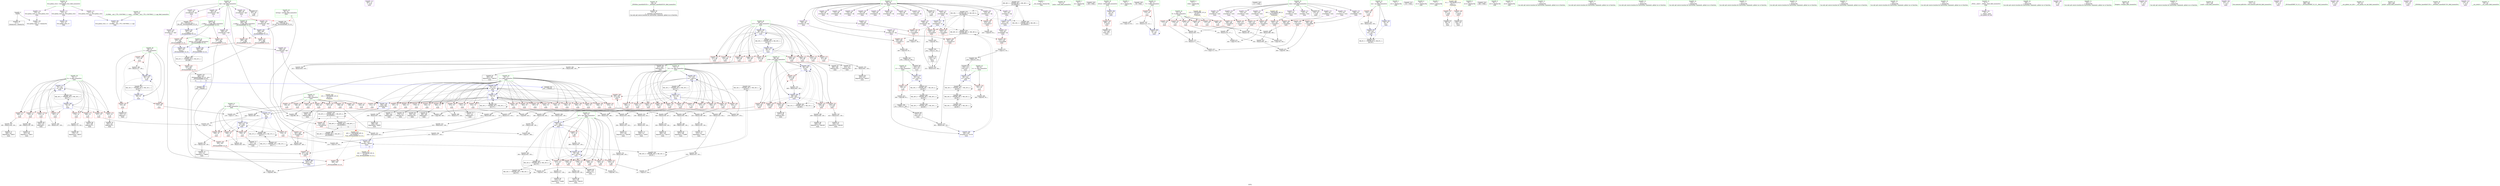digraph "SVFG" {
	label="SVFG";

	Node0x55f86a11fd90 [shape=record,color=grey,label="{NodeID: 0\nNullPtr}"];
	Node0x55f86a11fd90 -> Node0x55f86a14ec10[style=solid];
	Node0x55f86a11fd90 -> Node0x55f86a15c410[style=solid];
	Node0x55f86a17ff70 [shape=record,color=black,label="{NodeID: 443\nMR_34V_2 = PHI(MR_34V_3, MR_34V_1, )\npts\{91 \}\n}"];
	Node0x55f86a17ff70 -> Node0x55f86a15b880[style=dashed];
	Node0x55f86a17ff70 -> Node0x55f86a17b570[style=dashed];
	Node0x55f86a17ff70 -> Node0x55f86a17ff70[style=dashed];
	Node0x55f86a1632d0 [shape=record,color=grey,label="{NodeID: 360\n439 = Binary(438, 139, )\n}"];
	Node0x55f86a1632d0 -> Node0x55f86a14d520[style=solid];
	Node0x55f86a15cfa0 [shape=record,color=blue,label="{NodeID: 277\n78\<--263\nk67\<--add68\nmain\n}"];
	Node0x55f86a15cfa0 -> Node0x55f86a151ac0[style=dashed];
	Node0x55f86a15cfa0 -> Node0x55f86a151b90[style=dashed];
	Node0x55f86a15cfa0 -> Node0x55f86a151c60[style=dashed];
	Node0x55f86a15cfa0 -> Node0x55f86a151d30[style=dashed];
	Node0x55f86a15cfa0 -> Node0x55f86a151e00[style=dashed];
	Node0x55f86a15cfa0 -> Node0x55f86a151ed0[style=dashed];
	Node0x55f86a15cfa0 -> Node0x55f86a151fa0[style=dashed];
	Node0x55f86a15cfa0 -> Node0x55f86a15d2e0[style=dashed];
	Node0x55f86a15cfa0 -> Node0x55f86a187770[style=dashed];
	Node0x55f86a150cf0 [shape=record,color=red,label="{NodeID: 194\n248\<--74\n\<--j\nmain\n}"];
	Node0x55f86a150cf0 -> Node0x55f86a1635d0[style=solid];
	Node0x55f86a14dee0 [shape=record,color=purple,label="{NodeID: 111\n463\<--22\n\<--.str.6\nmain\n}"];
	Node0x55f86a124c00 [shape=record,color=green,label="{NodeID: 28\n38\<--44\n_ZNSt8ios_base4InitD1Ev\<--_ZNSt8ios_base4InitD1Ev_field_insensitive\n}"];
	Node0x55f86a124c00 -> Node0x55f86a14ed10[style=solid];
	Node0x55f86a1570c0 [shape=record,color=grey,label="{NodeID: 388\n149 = Binary(148, 150, )\n}"];
	Node0x55f86a1570c0 -> Node0x55f86a16ace0[style=solid];
	Node0x55f86a1523b0 [shape=record,color=red,label="{NodeID: 222\n394\<--86\n\<--i137\nmain\n}"];
	Node0x55f86a1523b0 -> Node0x55f86a1508e0[style=solid];
	Node0x55f86a153ef0 [shape=record,color=purple,label="{NodeID: 139\n418\<--68\narrayidx157\<--dp\nmain\n}"];
	Node0x55f86a153ef0 -> Node0x55f86a15b950[style=solid];
	Node0x55f86a14ea40 [shape=record,color=green,label="{NodeID: 56\n489\<--490\n__b.addr\<--__b.addr_field_insensitive\n_ZSt3maxIiERKT_S2_S2_\n}"];
	Node0x55f86a14ea40 -> Node0x55f86a15bf00[style=solid];
	Node0x55f86a14ea40 -> Node0x55f86a15bfd0[style=solid];
	Node0x55f86a14ea40 -> Node0x55f86a15dca0[style=solid];
	Node0x55f86a16a6e0 [shape=record,color=grey,label="{NodeID: 416\n388 = cmp(386, 387, )\n}"];
	Node0x55f86a15b950 [shape=record,color=red,label="{NodeID: 250\n419\<--418\n\<--arrayidx157\nmain\n}"];
	Node0x55f86a15b950 -> Node0x55f86a169660[style=solid];
	Node0x55f86a1555b0 [shape=record,color=red,label="{NodeID: 167\n131\<--66\n\<--i\nmain\n}"];
	Node0x55f86a1555b0 -> Node0x55f86a14f220[style=solid];
	Node0x55f86a150190 [shape=record,color=black,label="{NodeID: 84\n313\<--312\nidxprom97\<--sub96\nmain\n}"];
	Node0x55f86a126b70 [shape=record,color=green,label="{NodeID: 1\n7\<--1\n__dso_handle\<--dummyObj\nGlob }"];
	Node0x55f86a180470 [shape=record,color=black,label="{NodeID: 444\nMR_38V_2 = PHI(MR_38V_6, MR_38V_1, )\npts\{690000 \}\n}"];
	Node0x55f86a180470 -> Node0x55f86a184570[style=dashed];
	Node0x55f86a163450 [shape=record,color=grey,label="{NodeID: 361\n251 = Binary(250, 139, )\n}"];
	Node0x55f86a163450 -> Node0x55f86a14fcb0[style=solid];
	Node0x55f86a15d070 [shape=record,color=blue,label="{NodeID: 278\n80\<--320\ns1\<--conv100\nmain\n}"];
	Node0x55f86a15d070 -> Node0x55f86a152070[style=dashed];
	Node0x55f86a15d070 -> Node0x55f86a182c70[style=dashed];
	Node0x55f86a150dc0 [shape=record,color=red,label="{NodeID: 195\n262\<--74\n\<--j\nmain\n}"];
	Node0x55f86a150dc0 -> Node0x55f86a157240[style=solid];
	Node0x55f86a14dfb0 [shape=record,color=purple,label="{NodeID: 112\n514\<--24\nllvm.global_ctors_0\<--llvm.global_ctors\nGlob }"];
	Node0x55f86a14dfb0 -> Node0x55f86a15c240[style=solid];
	Node0x55f86a124d00 [shape=record,color=green,label="{NodeID: 29\n51\<--52\nmain\<--main_field_insensitive\n}"];
	Node0x55f86a157240 [shape=record,color=grey,label="{NodeID: 389\n263 = Binary(262, 139, )\n}"];
	Node0x55f86a157240 -> Node0x55f86a15cfa0[style=solid];
	Node0x55f86a152480 [shape=record,color=red,label="{NodeID: 223\n401\<--86\n\<--i137\nmain\n}"];
	Node0x55f86a152480 -> Node0x55f86a164f50[style=solid];
	Node0x55f86a153fc0 [shape=record,color=purple,label="{NodeID: 140\n393\<--84\narrayidx143\<--dp2\nmain\n|{<s0>11}}"];
	Node0x55f86a153fc0:s0 -> Node0x55f86a1a3e10[style=solid,color=red];
	Node0x55f86a14eb10 [shape=record,color=green,label="{NodeID: 57\n26\<--510\n_GLOBAL__sub_I_TTL.135678942_2_1.cpp\<--_GLOBAL__sub_I_TTL.135678942_2_1.cpp_field_insensitive\n}"];
	Node0x55f86a14eb10 -> Node0x55f86a15c310[style=solid];
	Node0x55f86a16a860 [shape=record,color=grey,label="{NodeID: 417\n327 = cmp(322, 326, )\n}"];
	Node0x55f86a15ba20 [shape=record,color=red,label="{NodeID: 251\n429\<--428\n\<--arrayidx164\nmain\n}"];
	Node0x55f86a15ba20 -> Node0x55f86a162550[style=solid];
	Node0x55f86a155680 [shape=record,color=red,label="{NodeID: 168\n137\<--66\n\<--i\nmain\n}"];
	Node0x55f86a155680 -> Node0x55f86a156dc0[style=solid];
	Node0x55f86a150260 [shape=record,color=black,label="{NodeID: 85\n320\<--318\nconv100\<--\nmain\n}"];
	Node0x55f86a150260 -> Node0x55f86a15d070[style=solid];
	Node0x55f86a126c80 [shape=record,color=green,label="{NodeID: 2\n8\<--1\n.str\<--dummyObj\nGlob }"];
	Node0x55f86a1a3650 [shape=record,color=black,label="{NodeID: 528\n106 = PHI()\n}"];
	Node0x55f86a180970 [shape=record,color=black,label="{NodeID: 445\nMR_40V_2 = PHI(MR_40V_3, MR_40V_1, )\npts\{850000 \}\n}"];
	Node0x55f86a180970 -> Node0x55f86a189a70[style=dashed];
	Node0x55f86a1635d0 [shape=record,color=grey,label="{NodeID: 362\n250 = Binary(248, 249, )\n}"];
	Node0x55f86a1635d0 -> Node0x55f86a163450[style=solid];
	Node0x55f86a15d140 [shape=record,color=blue,label="{NodeID: 279\n82\<--343\ns2\<--conv114\nmain\n}"];
	Node0x55f86a15d140 -> Node0x55f86a152140[style=dashed];
	Node0x55f86a15d140 -> Node0x55f86a183170[style=dashed];
	Node0x55f86a150e90 [shape=record,color=red,label="{NodeID: 196\n267\<--74\n\<--j\nmain\n}"];
	Node0x55f86a150e90 -> Node0x55f86a157cc0[style=solid];
	Node0x55f86a14e0b0 [shape=record,color=purple,label="{NodeID: 113\n515\<--24\nllvm.global_ctors_1\<--llvm.global_ctors\nGlob }"];
	Node0x55f86a14e0b0 -> Node0x55f86a15c310[style=solid];
	Node0x55f86a124e00 [shape=record,color=green,label="{NodeID: 30\n54\<--55\nretval\<--retval_field_insensitive\nmain\n}"];
	Node0x55f86a124e00 -> Node0x55f86a154710[style=solid];
	Node0x55f86a124e00 -> Node0x55f86a15c510[style=solid];
	Node0x55f86a1573c0 [shape=record,color=grey,label="{NodeID: 390\n296 = Binary(295, 139, )\n}"];
	Node0x55f86a1573c0 -> Node0x55f86a14fff0[style=solid];
	Node0x55f86a152550 [shape=record,color=red,label="{NodeID: 224\n406\<--86\n\<--i137\nmain\n}"];
	Node0x55f86a152550 -> Node0x55f86a15d6f0[style=solid];
	Node0x55f86a154090 [shape=record,color=purple,label="{NodeID: 141\n396\<--84\narrayidx145\<--dp2\nmain\n|{<s0>11}}"];
	Node0x55f86a154090:s0 -> Node0x55f86a1a4050[style=solid,color=red];
	Node0x55f86a14ec10 [shape=record,color=black,label="{NodeID: 58\n2\<--3\ndummyVal\<--dummyVal\n}"];
	Node0x55f86a16a9e0 [shape=record,color=grey,label="{NodeID: 418\n129 = cmp(127, 128, )\n}"];
	Node0x55f86a15baf0 [shape=record,color=red,label="{NodeID: 252\n437\<--436\n\<--call168\nmain\n}"];
	Node0x55f86a15baf0 -> Node0x55f86a15d890[style=solid];
	Node0x55f86a155750 [shape=record,color=red,label="{NodeID: 169\n147\<--70\n\<--i5\nmain\n}"];
	Node0x55f86a155750 -> Node0x55f86a16ace0[style=solid];
	Node0x55f86a150330 [shape=record,color=black,label="{NodeID: 86\n331\<--330\nidxprom106\<--add105\nmain\n}"];
	Node0x55f86a126d10 [shape=record,color=green,label="{NodeID: 3\n10\<--1\n.str.1\<--dummyObj\nGlob }"];
	Node0x55f86a1a3750 [shape=record,color=black,label="{NodeID: 529\n36 = PHI()\n}"];
	Node0x55f86a163750 [shape=record,color=grey,label="{NodeID: 363\n432 = Binary(430, 431, )\n}"];
	Node0x55f86a163750 -> Node0x55f86a1626d0[style=solid];
	Node0x55f86a15d210 [shape=record,color=blue,label="{NodeID: 280\n361\<--363\narrayidx125\<--or126\nmain\n}"];
	Node0x55f86a15d210 -> Node0x55f86a183670[style=dashed];
	Node0x55f86a150f60 [shape=record,color=red,label="{NodeID: 197\n273\<--74\n\<--j\nmain\n}"];
	Node0x55f86a150f60 -> Node0x55f86a14fd80[style=solid];
	Node0x55f86a14e1b0 [shape=record,color=purple,label="{NodeID: 114\n516\<--24\nllvm.global_ctors_2\<--llvm.global_ctors\nGlob }"];
	Node0x55f86a14e1b0 -> Node0x55f86a15c410[style=solid];
	Node0x55f86a14c620 [shape=record,color=green,label="{NodeID: 31\n56\<--57\nT\<--T_field_insensitive\nmain\n}"];
	Node0x55f86a14c620 -> Node0x55f86a1547e0[style=solid];
	Node0x55f86a14c620 -> Node0x55f86a15c6b0[style=solid];
	Node0x55f86a189a70 [shape=record,color=black,label="{NodeID: 474\nMR_40V_3 = PHI(MR_40V_5, MR_40V_2, )\npts\{850000 \}\n|{|<s4>11}}"];
	Node0x55f86a189a70 -> Node0x55f86a15b880[style=dashed];
	Node0x55f86a189a70 -> Node0x55f86a15bbc0[style=dashed];
	Node0x55f86a189a70 -> Node0x55f86a15d620[style=dashed];
	Node0x55f86a189a70 -> Node0x55f86a180970[style=dashed];
	Node0x55f86a189a70:s4 -> Node0x55f86a18ad30[style=dashed,color=red];
	Node0x55f86a157540 [shape=record,color=grey,label="{NodeID: 391\n259 = Binary(258, 139, )\n}"];
	Node0x55f86a157540 -> Node0x55f86a15ced0[style=solid];
	Node0x55f86a152620 [shape=record,color=red,label="{NodeID: 225\n413\<--86\n\<--i137\nmain\n}"];
	Node0x55f86a152620 -> Node0x55f86a150a80[style=solid];
	Node0x55f86a154160 [shape=record,color=purple,label="{NodeID: 142\n404\<--84\narrayidx149\<--dp2\nmain\n}"];
	Node0x55f86a154160 -> Node0x55f86a15d620[style=solid];
	Node0x55f86a14ed10 [shape=record,color=black,label="{NodeID: 59\n37\<--38\n\<--_ZNSt8ios_base4InitD1Ev\nCan only get source location for instruction, argument, global var or function.}"];
	Node0x55f86a16ab60 [shape=record,color=grey,label="{NodeID: 419\n114 = cmp(110, 93, )\n}"];
	Node0x55f86a15bbc0 [shape=record,color=red,label="{NodeID: 253\n461\<--460\n\<--arrayidx181\nmain\n}"];
	Node0x55f86a15bbc0 -> Node0x55f86a1582c0[style=solid];
	Node0x55f86a155820 [shape=record,color=red,label="{NodeID: 170\n153\<--70\n\<--i5\nmain\n}"];
	Node0x55f86a155820 -> Node0x55f86a14f2f0[style=solid];
	Node0x55f86a150400 [shape=record,color=black,label="{NodeID: 87\n337\<--336\nidxprom110\<--sub109\nmain\n}"];
	Node0x55f86a1250d0 [shape=record,color=green,label="{NodeID: 4\n12\<--1\nstdin\<--dummyObj\nGlob }"];
	Node0x55f86a1a3850 [shape=record,color=black,label="{NodeID: 530\n117 = PHI()\n}"];
	Node0x55f86a1638d0 [shape=record,color=grey,label="{NodeID: 364\n192 = Binary(191, 139, )\n}"];
	Node0x55f86a1638d0 -> Node0x55f86a15cac0[style=solid];
	Node0x55f86a15d2e0 [shape=record,color=blue,label="{NodeID: 281\n78\<--368\nk67\<--inc129\nmain\n}"];
	Node0x55f86a15d2e0 -> Node0x55f86a151ac0[style=dashed];
	Node0x55f86a15d2e0 -> Node0x55f86a151b90[style=dashed];
	Node0x55f86a15d2e0 -> Node0x55f86a151c60[style=dashed];
	Node0x55f86a15d2e0 -> Node0x55f86a151d30[style=dashed];
	Node0x55f86a15d2e0 -> Node0x55f86a151e00[style=dashed];
	Node0x55f86a15d2e0 -> Node0x55f86a151ed0[style=dashed];
	Node0x55f86a15d2e0 -> Node0x55f86a151fa0[style=dashed];
	Node0x55f86a15d2e0 -> Node0x55f86a15d2e0[style=dashed];
	Node0x55f86a15d2e0 -> Node0x55f86a187770[style=dashed];
	Node0x55f86a151030 [shape=record,color=red,label="{NodeID: 198\n285\<--74\n\<--j\nmain\n}"];
	Node0x55f86a151030 -> Node0x55f86a14ff20[style=solid];
	Node0x55f86a152b70 [shape=record,color=purple,label="{NodeID: 115\n133\<--64\narrayidx\<--num\nmain\n}"];
	Node0x55f86a14c6b0 [shape=record,color=green,label="{NodeID: 32\n58\<--59\ncas\<--cas_field_insensitive\nmain\n}"];
	Node0x55f86a14c6b0 -> Node0x55f86a1548b0[style=solid];
	Node0x55f86a14c6b0 -> Node0x55f86a15c5e0[style=solid];
	Node0x55f86a14c6b0 -> Node0x55f86a15db00[style=solid];
	Node0x55f86a189f70 [shape=record,color=yellow,style=double,label="{NodeID: 475\n34V_1 = ENCHI(MR_34V_0)\npts\{91 \}\nFun[_ZSt3maxIiERKT_S2_S2_]}"];
	Node0x55f86a189f70 -> Node0x55f86a15c170[style=dashed];
	Node0x55f86a1576c0 [shape=record,color=grey,label="{NodeID: 392\n455 = Binary(454, 139, )\n}"];
	Node0x55f86a1576c0 -> Node0x55f86a15db00[style=solid];
	Node0x55f86a1526f0 [shape=record,color=red,label="{NodeID: 226\n426\<--86\n\<--i137\nmain\n}"];
	Node0x55f86a1526f0 -> Node0x55f86a14d450[style=solid];
	Node0x55f86a154230 [shape=record,color=purple,label="{NodeID: 143\n425\<--84\narrayidx162\<--dp2\nmain\n|{<s0>12}}"];
	Node0x55f86a154230:s0 -> Node0x55f86a1a3e10[style=solid,color=red];
	Node0x55f86a14ee10 [shape=record,color=black,label="{NodeID: 60\n118\<--64\n\<--num\nmain\n}"];
	Node0x55f86a16ace0 [shape=record,color=grey,label="{NodeID: 420\n151 = cmp(147, 149, )\n}"];
	Node0x55f86a15bc90 [shape=record,color=red,label="{NodeID: 254\n505\<--485\n\<--retval\n_ZSt3maxIiERKT_S2_S2_\n}"];
	Node0x55f86a15bc90 -> Node0x55f86a14d790[style=solid];
	Node0x55f86a1558f0 [shape=record,color=red,label="{NodeID: 171\n159\<--70\n\<--i5\nmain\n}"];
	Node0x55f86a1558f0 -> Node0x55f86a157fc0[style=solid];
	Node0x55f86a1504d0 [shape=record,color=black,label="{NodeID: 88\n343\<--342\nconv114\<--\nmain\n}"];
	Node0x55f86a1504d0 -> Node0x55f86a15d140[style=solid];
	Node0x55f86a125160 [shape=record,color=green,label="{NodeID: 5\n13\<--1\n.str.2\<--dummyObj\nGlob }"];
	Node0x55f86a1a3950 [shape=record,color=black,label="{NodeID: 531\n135 = PHI()\n}"];
	Node0x55f86a163a50 [shape=record,color=grey,label="{NodeID: 365\n255 = Binary(254, 244, )\n}"];
	Node0x55f86a163a50 -> Node0x55f86a15ce00[style=solid];
	Node0x55f86a15d3b0 [shape=record,color=blue,label="{NodeID: 282\n74\<--373\nj\<--inc132\nmain\n}"];
	Node0x55f86a15d3b0 -> Node0x55f86a1566c0[style=dashed];
	Node0x55f86a15d3b0 -> Node0x55f86a156790[style=dashed];
	Node0x55f86a15d3b0 -> Node0x55f86a156860[style=dashed];
	Node0x55f86a15d3b0 -> Node0x55f86a156930[style=dashed];
	Node0x55f86a15d3b0 -> Node0x55f86a150b50[style=dashed];
	Node0x55f86a15d3b0 -> Node0x55f86a150c20[style=dashed];
	Node0x55f86a15d3b0 -> Node0x55f86a150cf0[style=dashed];
	Node0x55f86a15d3b0 -> Node0x55f86a150dc0[style=dashed];
	Node0x55f86a15d3b0 -> Node0x55f86a150e90[style=dashed];
	Node0x55f86a15d3b0 -> Node0x55f86a150f60[style=dashed];
	Node0x55f86a15d3b0 -> Node0x55f86a151030[style=dashed];
	Node0x55f86a15d3b0 -> Node0x55f86a151100[style=dashed];
	Node0x55f86a15d3b0 -> Node0x55f86a1511d0[style=dashed];
	Node0x55f86a15d3b0 -> Node0x55f86a1512a0[style=dashed];
	Node0x55f86a15d3b0 -> Node0x55f86a151370[style=dashed];
	Node0x55f86a15d3b0 -> Node0x55f86a151440[style=dashed];
	Node0x55f86a15d3b0 -> Node0x55f86a151510[style=dashed];
	Node0x55f86a15d3b0 -> Node0x55f86a1515e0[style=dashed];
	Node0x55f86a15d3b0 -> Node0x55f86a1516b0[style=dashed];
	Node0x55f86a15d3b0 -> Node0x55f86a15cc60[style=dashed];
	Node0x55f86a15d3b0 -> Node0x55f86a15d3b0[style=dashed];
	Node0x55f86a15d3b0 -> Node0x55f86a17d870[style=dashed];
	Node0x55f86a151100 [shape=record,color=red,label="{NodeID: 199\n293\<--74\n\<--j\nmain\n}"];
	Node0x55f86a151100 -> Node0x55f86a163bd0[style=solid];
	Node0x55f86a152c40 [shape=record,color=purple,label="{NodeID: 116\n155\<--64\narrayidx10\<--num\nmain\n}"];
	Node0x55f86a152c40 -> Node0x55f86a15ad20[style=solid];
	Node0x55f86a14c740 [shape=record,color=green,label="{NodeID: 33\n60\<--61\nn\<--n_field_insensitive\nmain\n}"];
	Node0x55f86a14c740 -> Node0x55f86a154980[style=solid];
	Node0x55f86a14c740 -> Node0x55f86a154a50[style=solid];
	Node0x55f86a14c740 -> Node0x55f86a154b20[style=solid];
	Node0x55f86a14c740 -> Node0x55f86a154bf0[style=solid];
	Node0x55f86a14c740 -> Node0x55f86a154cc0[style=solid];
	Node0x55f86a14c740 -> Node0x55f86a154d90[style=solid];
	Node0x55f86a14c740 -> Node0x55f86a154e60[style=solid];
	Node0x55f86a14c740 -> Node0x55f86a154f30[style=solid];
	Node0x55f86a157840 [shape=record,color=grey,label="{NodeID: 393\n304 = Binary(303, 139, )\n}"];
	Node0x55f86a157840 -> Node0x55f86a16afe0[style=solid];
	Node0x55f86a1527c0 [shape=record,color=red,label="{NodeID: 227\n431\<--86\n\<--i137\nmain\n}"];
	Node0x55f86a1527c0 -> Node0x55f86a163750[style=solid];
	Node0x55f86a154300 [shape=record,color=purple,label="{NodeID: 144\n428\<--84\narrayidx164\<--dp2\nmain\n}"];
	Node0x55f86a154300 -> Node0x55f86a15ba20[style=solid];
	Node0x55f86a14eee0 [shape=record,color=black,label="{NodeID: 61\n142\<--68\n\<--dp\nmain\n}"];
	Node0x55f86a16ae60 [shape=record,color=grey,label="{NodeID: 421\n300 = cmp(292, 299, )\n}"];
	Node0x55f86a15bd60 [shape=record,color=red,label="{NodeID: 255\n493\<--487\n\<--__a.addr\n_ZSt3maxIiERKT_S2_S2_\n}"];
	Node0x55f86a15bd60 -> Node0x55f86a15c0a0[style=solid];
	Node0x55f86a1559c0 [shape=record,color=red,label="{NodeID: 172\n166\<--70\n\<--i5\nmain\n}"];
	Node0x55f86a1559c0 -> Node0x55f86a14f490[style=solid];
	Node0x55f86a1505a0 [shape=record,color=black,label="{NodeID: 89\n352\<--351\nconv119\<--\nmain\n}"];
	Node0x55f86a1505a0 -> Node0x55f86a164650[style=solid];
	Node0x55f86a1251f0 [shape=record,color=green,label="{NodeID: 6\n15\<--1\n.str.3\<--dummyObj\nGlob }"];
	Node0x55f86a1a3a50 [shape=record,color=black,label="{NodeID: 532\n397 = PHI(482, )\n}"];
	Node0x55f86a1a3a50 -> Node0x55f86a15b880[style=solid];
	Node0x55f86a163bd0 [shape=record,color=grey,label="{NodeID: 366\n295 = Binary(293, 294, )\n}"];
	Node0x55f86a163bd0 -> Node0x55f86a1573c0[style=solid];
	Node0x55f86a15d480 [shape=record,color=blue,label="{NodeID: 283\n72\<--378\ni31\<--add135\nmain\n}"];
	Node0x55f86a15d480 -> Node0x55f86a155dd0[style=dashed];
	Node0x55f86a15d480 -> Node0x55f86a155ea0[style=dashed];
	Node0x55f86a15d480 -> Node0x55f86a155f70[style=dashed];
	Node0x55f86a15d480 -> Node0x55f86a156040[style=dashed];
	Node0x55f86a15d480 -> Node0x55f86a156110[style=dashed];
	Node0x55f86a15d480 -> Node0x55f86a1561e0[style=dashed];
	Node0x55f86a15d480 -> Node0x55f86a1562b0[style=dashed];
	Node0x55f86a15d480 -> Node0x55f86a156380[style=dashed];
	Node0x55f86a15d480 -> Node0x55f86a156450[style=dashed];
	Node0x55f86a15d480 -> Node0x55f86a156520[style=dashed];
	Node0x55f86a15d480 -> Node0x55f86a1565f0[style=dashed];
	Node0x55f86a15d480 -> Node0x55f86a15d480[style=dashed];
	Node0x55f86a15d480 -> Node0x55f86a17d370[style=dashed];
	Node0x55f86a1511d0 [shape=record,color=red,label="{NodeID: 200\n303\<--74\n\<--j\nmain\n}"];
	Node0x55f86a1511d0 -> Node0x55f86a157840[style=solid];
	Node0x55f86a152d10 [shape=record,color=purple,label="{NodeID: 117\n162\<--64\narrayidx13\<--num\nmain\n}"];
	Node0x55f86a152d10 -> Node0x55f86a15adf0[style=solid];
	Node0x55f86a14c7d0 [shape=record,color=green,label="{NodeID: 34\n62\<--63\nK\<--K_field_insensitive\nmain\n}"];
	Node0x55f86a14c7d0 -> Node0x55f86a155000[style=solid];
	Node0x55f86a14c7d0 -> Node0x55f86a1550d0[style=solid];
	Node0x55f86a14c7d0 -> Node0x55f86a1551a0[style=solid];
	Node0x55f86a14c7d0 -> Node0x55f86a155270[style=solid];
	Node0x55f86a14c7d0 -> Node0x55f86a155340[style=solid];
	Node0x55f86a14c7d0 -> Node0x55f86a155410[style=solid];
	Node0x55f86a1579c0 [shape=record,color=grey,label="{NodeID: 394\n451 = Binary(450, 139, )\n}"];
	Node0x55f86a1579c0 -> Node0x55f86a15da30[style=solid];
	Node0x55f86a152890 [shape=record,color=red,label="{NodeID: 228\n450\<--86\n\<--i137\nmain\n}"];
	Node0x55f86a152890 -> Node0x55f86a1579c0[style=solid];
	Node0x55f86a1543d0 [shape=record,color=purple,label="{NodeID: 145\n441\<--84\narrayidx171\<--dp2\nmain\n}"];
	Node0x55f86a1543d0 -> Node0x55f86a15d890[style=solid];
	Node0x55f86a14efb0 [shape=record,color=black,label="{NodeID: 62\n382\<--84\n\<--dp2\nmain\n}"];
	Node0x55f86a16afe0 [shape=record,color=grey,label="{NodeID: 422\n305 = cmp(302, 304, )\n}"];
	Node0x55f86a15be30 [shape=record,color=red,label="{NodeID: 256\n502\<--487\n\<--__a.addr\n_ZSt3maxIiERKT_S2_S2_\n}"];
	Node0x55f86a15be30 -> Node0x55f86a15de40[style=solid];
	Node0x55f86a155a90 [shape=record,color=red,label="{NodeID: 173\n174\<--70\n\<--i5\nmain\n}"];
	Node0x55f86a155a90 -> Node0x55f86a164c50[style=solid];
	Node0x55f86a150670 [shape=record,color=black,label="{NodeID: 90\n354\<--353\nidxprom120\<--\nmain\n}"];
	Node0x55f86a125280 [shape=record,color=green,label="{NodeID: 7\n17\<--1\nstdout\<--dummyObj\nGlob }"];
	Node0x55f86a1a3c40 [shape=record,color=black,label="{NodeID: 533\n436 = PHI(482, )\n}"];
	Node0x55f86a1a3c40 -> Node0x55f86a15baf0[style=solid];
	Node0x55f86a163d50 [shape=record,color=grey,label="{NodeID: 367\n292 = Binary(290, 291, )\n}"];
	Node0x55f86a163d50 -> Node0x55f86a16ae60[style=solid];
	Node0x55f86a15d550 [shape=record,color=blue,label="{NodeID: 284\n86\<--93\ni137\<--\nmain\n}"];
	Node0x55f86a15d550 -> Node0x55f86a152210[style=dashed];
	Node0x55f86a15d550 -> Node0x55f86a1522e0[style=dashed];
	Node0x55f86a15d550 -> Node0x55f86a1523b0[style=dashed];
	Node0x55f86a15d550 -> Node0x55f86a152480[style=dashed];
	Node0x55f86a15d550 -> Node0x55f86a152550[style=dashed];
	Node0x55f86a15d550 -> Node0x55f86a152620[style=dashed];
	Node0x55f86a15d550 -> Node0x55f86a1526f0[style=dashed];
	Node0x55f86a15d550 -> Node0x55f86a1527c0[style=dashed];
	Node0x55f86a15d550 -> Node0x55f86a152890[style=dashed];
	Node0x55f86a15d550 -> Node0x55f86a15da30[style=dashed];
	Node0x55f86a15d550 -> Node0x55f86a17f570[style=dashed];
	Node0x55f86a1512a0 [shape=record,color=red,label="{NodeID: 201\n307\<--74\n\<--j\nmain\n}"];
	Node0x55f86a1512a0 -> Node0x55f86a162cd0[style=solid];
	Node0x55f86a152de0 [shape=record,color=purple,label="{NodeID: 118\n168\<--64\narrayidx16\<--num\nmain\n}"];
	Node0x55f86a152de0 -> Node0x55f86a15aec0[style=solid];
	Node0x55f86a14c860 [shape=record,color=green,label="{NodeID: 35\n64\<--65\nnum\<--num_field_insensitive\nmain\n}"];
	Node0x55f86a14c860 -> Node0x55f86a14ee10[style=solid];
	Node0x55f86a14c860 -> Node0x55f86a152b70[style=solid];
	Node0x55f86a14c860 -> Node0x55f86a152c40[style=solid];
	Node0x55f86a14c860 -> Node0x55f86a152d10[style=solid];
	Node0x55f86a14c860 -> Node0x55f86a152de0[style=solid];
	Node0x55f86a14c860 -> Node0x55f86a152eb0[style=solid];
	Node0x55f86a14c860 -> Node0x55f86a152f80[style=solid];
	Node0x55f86a14c860 -> Node0x55f86a153050[style=solid];
	Node0x55f86a14c860 -> Node0x55f86a153120[style=solid];
	Node0x55f86a14c860 -> Node0x55f86a1531f0[style=solid];
	Node0x55f86a157b40 [shape=record,color=grey,label="{NodeID: 395\n171 = Binary(169, 170, )\n}"];
	Node0x55f86a157b40 -> Node0x55f86a164950[style=solid];
	Node0x55f86a152960 [shape=record,color=red,label="{NodeID: 229\n409\<--88\n\<--j150\nmain\n}"];
	Node0x55f86a152960 -> Node0x55f86a169960[style=solid];
	Node0x55f86a1544a0 [shape=record,color=purple,label="{NodeID: 146\n460\<--84\narrayidx181\<--dp2\nmain\n}"];
	Node0x55f86a1544a0 -> Node0x55f86a15bbc0[style=solid];
	Node0x55f86a14f080 [shape=record,color=black,label="{NodeID: 63\n98\<--95\ncall\<--\nmain\n}"];
	Node0x55f86a16b160 [shape=record,color=grey,label="{NodeID: 423\n349 = cmp(348, 93, )\n}"];
	Node0x55f86a16b160 -> Node0x55f86a1619b0[style=solid];
	Node0x55f86a15bf00 [shape=record,color=red,label="{NodeID: 257\n495\<--489\n\<--__b.addr\n_ZSt3maxIiERKT_S2_S2_\n}"];
	Node0x55f86a15bf00 -> Node0x55f86a15c170[style=solid];
	Node0x55f86a155b60 [shape=record,color=red,label="{NodeID: 174\n181\<--70\n\<--i5\nmain\n}"];
	Node0x55f86a155b60 -> Node0x55f86a14f630[style=solid];
	Node0x55f86a150740 [shape=record,color=black,label="{NodeID: 91\n360\<--359\nidxprom124\<--sub123\nmain\n}"];
	Node0x55f86a125310 [shape=record,color=green,label="{NodeID: 8\n18\<--1\n.str.4\<--dummyObj\nGlob }"];
	Node0x55f86a1a3d40 [shape=record,color=black,label="{NodeID: 534\n464 = PHI()\n}"];
	Node0x55f86a163ed0 [shape=record,color=grey,label="{NodeID: 368\n290 = Binary(288, 289, )\n}"];
	Node0x55f86a163ed0 -> Node0x55f86a163d50[style=solid];
	Node0x55f86a15d620 [shape=record,color=blue,label="{NodeID: 285\n404\<--400\narrayidx149\<--\nmain\n}"];
	Node0x55f86a15d620 -> Node0x55f86a17ba70[style=dashed];
	Node0x55f86a151370 [shape=record,color=red,label="{NodeID: 202\n323\<--74\n\<--j\nmain\n}"];
	Node0x55f86a151370 -> Node0x55f86a156c40[style=solid];
	Node0x55f86a152eb0 [shape=record,color=purple,label="{NodeID: 119\n177\<--64\narrayidx21\<--num\nmain\n}"];
	Node0x55f86a152eb0 -> Node0x55f86a15af90[style=solid];
	Node0x55f86a14c8f0 [shape=record,color=green,label="{NodeID: 36\n66\<--67\ni\<--i_field_insensitive\nmain\n}"];
	Node0x55f86a14c8f0 -> Node0x55f86a1554e0[style=solid];
	Node0x55f86a14c8f0 -> Node0x55f86a1555b0[style=solid];
	Node0x55f86a14c8f0 -> Node0x55f86a155680[style=solid];
	Node0x55f86a14c8f0 -> Node0x55f86a15c780[style=solid];
	Node0x55f86a14c8f0 -> Node0x55f86a15c850[style=solid];
	Node0x55f86a18ad30 [shape=record,color=yellow,style=double,label="{NodeID: 479\n40V_1 = ENCHI(MR_40V_0)\npts\{850000 \}\nFun[_ZSt3maxIiERKT_S2_S2_]}"];
	Node0x55f86a18ad30 -> Node0x55f86a15c0a0[style=dashed];
	Node0x55f86a18ad30 -> Node0x55f86a15c170[style=dashed];
	Node0x55f86a157cc0 [shape=record,color=grey,label="{NodeID: 396\n269 = Binary(267, 268, )\n}"];
	Node0x55f86a157cc0 -> Node0x55f86a1647d0[style=solid];
	Node0x55f86a152a30 [shape=record,color=red,label="{NodeID: 230\n416\<--88\n\<--j150\nmain\n}"];
	Node0x55f86a152a30 -> Node0x55f86a14d2b0[style=solid];
	Node0x55f86a154570 [shape=record,color=red,label="{NodeID: 147\n95\<--12\n\<--stdin\nmain\n}"];
	Node0x55f86a154570 -> Node0x55f86a14f080[style=solid];
	Node0x55f86a14f150 [shape=record,color=black,label="{NodeID: 64\n104\<--101\ncall1\<--\nmain\n}"];
	Node0x55f86a179c70 [shape=record,color=black,label="{NodeID: 424\nMR_43V_3 = PHI(MR_43V_4, MR_43V_2, )\npts\{486 \}\n}"];
	Node0x55f86a179c70 -> Node0x55f86a15bc90[style=dashed];
	Node0x55f86a15bfd0 [shape=record,color=red,label="{NodeID: 258\n499\<--489\n\<--__b.addr\n_ZSt3maxIiERKT_S2_S2_\n}"];
	Node0x55f86a15bfd0 -> Node0x55f86a15dd70[style=solid];
	Node0x55f86a155c30 [shape=record,color=red,label="{NodeID: 175\n184\<--70\n\<--i5\nmain\n}"];
	Node0x55f86a155c30 -> Node0x55f86a157e40[style=solid];
	Node0x55f86a150810 [shape=record,color=black,label="{NodeID: 92\n392\<--391\nidxprom142\<--add141\nmain\n}"];
	Node0x55f86a120590 [shape=record,color=green,label="{NodeID: 9\n20\<--1\n.str.5\<--dummyObj\nGlob }"];
	Node0x55f86a1a3e10 [shape=record,color=black,label="{NodeID: 535\n483 = PHI(393, 425, )\n0th arg _ZSt3maxIiERKT_S2_S2_ }"];
	Node0x55f86a1a3e10 -> Node0x55f86a15dbd0[style=solid];
	Node0x55f86a182c70 [shape=record,color=black,label="{NodeID: 452\nMR_26V_5 = PHI(MR_26V_7, MR_26V_4, )\npts\{81 \}\n}"];
	Node0x55f86a182c70 -> Node0x55f86a15d070[style=dashed];
	Node0x55f86a182c70 -> Node0x55f86a182c70[style=dashed];
	Node0x55f86a182c70 -> Node0x55f86a187c70[style=dashed];
	Node0x55f86a164050 [shape=record,color=grey,label="{NodeID: 369\n358 = Binary(356, 357, )\n}"];
	Node0x55f86a164050 -> Node0x55f86a1641d0[style=solid];
	Node0x55f86a15d6f0 [shape=record,color=blue,label="{NodeID: 286\n88\<--406\nj150\<--\nmain\n}"];
	Node0x55f86a15d6f0 -> Node0x55f86a152960[style=dashed];
	Node0x55f86a15d6f0 -> Node0x55f86a152a30[style=dashed];
	Node0x55f86a15d6f0 -> Node0x55f86a15aa20[style=dashed];
	Node0x55f86a15d6f0 -> Node0x55f86a15aab0[style=dashed];
	Node0x55f86a15d6f0 -> Node0x55f86a15ab80[style=dashed];
	Node0x55f86a15d6f0 -> Node0x55f86a15ac50[style=dashed];
	Node0x55f86a15d6f0 -> Node0x55f86a15d6f0[style=dashed];
	Node0x55f86a15d6f0 -> Node0x55f86a15d960[style=dashed];
	Node0x55f86a15d6f0 -> Node0x55f86a17fa70[style=dashed];
	Node0x55f86a151440 [shape=record,color=red,label="{NodeID: 203\n333\<--74\n\<--j\nmain\n}"];
	Node0x55f86a151440 -> Node0x55f86a162250[style=solid];
	Node0x55f86a152f80 [shape=record,color=purple,label="{NodeID: 120\n275\<--64\narrayidx75\<--num\nmain\n}"];
	Node0x55f86a152f80 -> Node0x55f86a15b2d0[style=solid];
	Node0x55f86a14c9c0 [shape=record,color=green,label="{NodeID: 37\n68\<--69\ndp\<--dp_field_insensitive\nmain\n}"];
	Node0x55f86a14c9c0 -> Node0x55f86a14eee0[style=solid];
	Node0x55f86a14c9c0 -> Node0x55f86a1532c0[style=solid];
	Node0x55f86a14c9c0 -> Node0x55f86a153390[style=solid];
	Node0x55f86a14c9c0 -> Node0x55f86a153460[style=solid];
	Node0x55f86a14c9c0 -> Node0x55f86a153530[style=solid];
	Node0x55f86a14c9c0 -> Node0x55f86a153600[style=solid];
	Node0x55f86a14c9c0 -> Node0x55f86a1536d0[style=solid];
	Node0x55f86a14c9c0 -> Node0x55f86a1537a0[style=solid];
	Node0x55f86a14c9c0 -> Node0x55f86a153870[style=solid];
	Node0x55f86a14c9c0 -> Node0x55f86a153940[style=solid];
	Node0x55f86a14c9c0 -> Node0x55f86a153a10[style=solid];
	Node0x55f86a14c9c0 -> Node0x55f86a153ae0[style=solid];
	Node0x55f86a14c9c0 -> Node0x55f86a153bb0[style=solid];
	Node0x55f86a14c9c0 -> Node0x55f86a153c80[style=solid];
	Node0x55f86a14c9c0 -> Node0x55f86a153d50[style=solid];
	Node0x55f86a14c9c0 -> Node0x55f86a153e20[style=solid];
	Node0x55f86a14c9c0 -> Node0x55f86a153ef0[style=solid];
	Node0x55f86a18ae10 [shape=record,color=yellow,style=double,label="{NodeID: 480\n2V_1 = ENCHI(MR_2V_0)\npts\{1 \}\nFun[main]}"];
	Node0x55f86a18ae10 -> Node0x55f86a154570[style=dashed];
	Node0x55f86a18ae10 -> Node0x55f86a154640[style=dashed];
	Node0x55f86a157e40 [shape=record,color=grey,label="{NodeID: 397\n185 = Binary(184, 150, )\n}"];
	Node0x55f86a157e40 -> Node0x55f86a14f700[style=solid];
	Node0x55f86a15aa20 [shape=record,color=red,label="{NodeID: 231\n422\<--88\n\<--j150\nmain\n}"];
	Node0x55f86a15aa20 -> Node0x55f86a161f50[style=solid];
	Node0x55f86a154640 [shape=record,color=red,label="{NodeID: 148\n101\<--17\n\<--stdout\nmain\n}"];
	Node0x55f86a154640 -> Node0x55f86a14f150[style=solid];
	Node0x55f86a14f220 [shape=record,color=black,label="{NodeID: 65\n132\<--131\nidxprom\<--\nmain\n}"];
	Node0x55f86a15c0a0 [shape=record,color=red,label="{NodeID: 259\n494\<--493\n\<--\n_ZSt3maxIiERKT_S2_S2_\n}"];
	Node0x55f86a15c0a0 -> Node0x55f86a1585c0[style=solid];
	Node0x55f86a155d00 [shape=record,color=red,label="{NodeID: 176\n191\<--70\n\<--i5\nmain\n}"];
	Node0x55f86a155d00 -> Node0x55f86a1638d0[style=solid];
	Node0x55f86a1508e0 [shape=record,color=black,label="{NodeID: 93\n395\<--394\nidxprom144\<--\nmain\n}"];
	Node0x55f86a120620 [shape=record,color=green,label="{NodeID: 10\n22\<--1\n.str.6\<--dummyObj\nGlob }"];
	Node0x55f86a1a4050 [shape=record,color=black,label="{NodeID: 536\n484 = PHI(396, 90, )\n1st arg _ZSt3maxIiERKT_S2_S2_ }"];
	Node0x55f86a1a4050 -> Node0x55f86a15dca0[style=solid];
	Node0x55f86a183170 [shape=record,color=black,label="{NodeID: 453\nMR_28V_5 = PHI(MR_28V_7, MR_28V_4, )\npts\{83 \}\n}"];
	Node0x55f86a183170 -> Node0x55f86a15d140[style=dashed];
	Node0x55f86a183170 -> Node0x55f86a183170[style=dashed];
	Node0x55f86a183170 -> Node0x55f86a188170[style=dashed];
	Node0x55f86a1641d0 [shape=record,color=grey,label="{NodeID: 370\n359 = Binary(358, 139, )\n}"];
	Node0x55f86a1641d0 -> Node0x55f86a150740[style=solid];
	Node0x55f86a15d7c0 [shape=record,color=blue,label="{NodeID: 287\n90\<--434\nref.tmp\<--add167\nmain\n|{|<s2>12}}"];
	Node0x55f86a15d7c0 -> Node0x55f86a15baf0[style=dashed];
	Node0x55f86a15d7c0 -> Node0x55f86a17b570[style=dashed];
	Node0x55f86a15d7c0:s2 -> Node0x55f86a189f70[style=dashed,color=red];
	Node0x55f86a151510 [shape=record,color=red,label="{NodeID: 204\n353\<--74\n\<--j\nmain\n}"];
	Node0x55f86a151510 -> Node0x55f86a150670[style=solid];
	Node0x55f86a153050 [shape=record,color=purple,label="{NodeID: 121\n281\<--64\narrayidx78\<--num\nmain\n}"];
	Node0x55f86a153050 -> Node0x55f86a15b3a0[style=solid];
	Node0x55f86a14ca90 [shape=record,color=green,label="{NodeID: 38\n70\<--71\ni5\<--i5_field_insensitive\nmain\n}"];
	Node0x55f86a14ca90 -> Node0x55f86a155750[style=solid];
	Node0x55f86a14ca90 -> Node0x55f86a155820[style=solid];
	Node0x55f86a14ca90 -> Node0x55f86a1558f0[style=solid];
	Node0x55f86a14ca90 -> Node0x55f86a1559c0[style=solid];
	Node0x55f86a14ca90 -> Node0x55f86a155a90[style=solid];
	Node0x55f86a14ca90 -> Node0x55f86a155b60[style=solid];
	Node0x55f86a14ca90 -> Node0x55f86a155c30[style=solid];
	Node0x55f86a14ca90 -> Node0x55f86a155d00[style=solid];
	Node0x55f86a14ca90 -> Node0x55f86a15c920[style=solid];
	Node0x55f86a14ca90 -> Node0x55f86a15cac0[style=solid];
	Node0x55f86a157fc0 [shape=record,color=grey,label="{NodeID: 398\n160 = Binary(159, 139, )\n}"];
	Node0x55f86a157fc0 -> Node0x55f86a14f3c0[style=solid];
	Node0x55f86a15aab0 [shape=record,color=red,label="{NodeID: 232\n430\<--88\n\<--j150\nmain\n}"];
	Node0x55f86a15aab0 -> Node0x55f86a163750[style=solid];
	Node0x55f86a154710 [shape=record,color=red,label="{NodeID: 149\n468\<--54\n\<--retval\nmain\n}"];
	Node0x55f86a154710 -> Node0x55f86a14d6c0[style=solid];
	Node0x55f86a14f2f0 [shape=record,color=black,label="{NodeID: 66\n154\<--153\nidxprom9\<--\nmain\n}"];
	Node0x55f86a1608d0 [shape=record,color=black,label="{NodeID: 343\n342 = PHI(319, 340, )\n}"];
	Node0x55f86a1608d0 -> Node0x55f86a1504d0[style=solid];
	Node0x55f86a15c170 [shape=record,color=red,label="{NodeID: 260\n496\<--495\n\<--\n_ZSt3maxIiERKT_S2_S2_\n}"];
	Node0x55f86a15c170 -> Node0x55f86a1585c0[style=solid];
	Node0x55f86a155dd0 [shape=record,color=red,label="{NodeID: 177\n198\<--72\n\<--i31\nmain\n}"];
	Node0x55f86a155dd0 -> Node0x55f86a169de0[style=solid];
	Node0x55f86a1509b0 [shape=record,color=black,label="{NodeID: 94\n403\<--402\nidxprom148\<--add147\nmain\n}"];
	Node0x55f86a1206b0 [shape=record,color=green,label="{NodeID: 11\n25\<--1\n\<--dummyObj\nCan only get source location for instruction, argument, global var or function.}"];
	Node0x55f86a183670 [shape=record,color=black,label="{NodeID: 454\nMR_38V_10 = PHI(MR_38V_12, MR_38V_8, )\npts\{690000 \}\n}"];
	Node0x55f86a183670 -> Node0x55f86a15b610[style=dashed];
	Node0x55f86a183670 -> Node0x55f86a15b6e0[style=dashed];
	Node0x55f86a183670 -> Node0x55f86a15b7b0[style=dashed];
	Node0x55f86a183670 -> Node0x55f86a15d210[style=dashed];
	Node0x55f86a183670 -> Node0x55f86a183670[style=dashed];
	Node0x55f86a183670 -> Node0x55f86a188670[style=dashed];
	Node0x55f86a164350 [shape=record,color=grey,label="{NodeID: 371\n312 = Binary(311, 139, )\n}"];
	Node0x55f86a164350 -> Node0x55f86a150190[style=solid];
	Node0x55f86a15d890 [shape=record,color=blue,label="{NodeID: 288\n441\<--437\narrayidx171\<--\nmain\n}"];
	Node0x55f86a15d890 -> Node0x55f86a17ba70[style=dashed];
	Node0x55f86a1515e0 [shape=record,color=red,label="{NodeID: 205\n356\<--74\n\<--j\nmain\n}"];
	Node0x55f86a1515e0 -> Node0x55f86a164050[style=solid];
	Node0x55f86a153120 [shape=record,color=purple,label="{NodeID: 122\n287\<--64\narrayidx82\<--num\nmain\n}"];
	Node0x55f86a153120 -> Node0x55f86a15b470[style=solid];
	Node0x55f86a14cb60 [shape=record,color=green,label="{NodeID: 39\n72\<--73\ni31\<--i31_field_insensitive\nmain\n}"];
	Node0x55f86a14cb60 -> Node0x55f86a155dd0[style=solid];
	Node0x55f86a14cb60 -> Node0x55f86a155ea0[style=solid];
	Node0x55f86a14cb60 -> Node0x55f86a155f70[style=solid];
	Node0x55f86a14cb60 -> Node0x55f86a156040[style=solid];
	Node0x55f86a14cb60 -> Node0x55f86a156110[style=solid];
	Node0x55f86a14cb60 -> Node0x55f86a1561e0[style=solid];
	Node0x55f86a14cb60 -> Node0x55f86a1562b0[style=solid];
	Node0x55f86a14cb60 -> Node0x55f86a156380[style=solid];
	Node0x55f86a14cb60 -> Node0x55f86a156450[style=solid];
	Node0x55f86a14cb60 -> Node0x55f86a156520[style=solid];
	Node0x55f86a14cb60 -> Node0x55f86a1565f0[style=solid];
	Node0x55f86a14cb60 -> Node0x55f86a15cb90[style=solid];
	Node0x55f86a14cb60 -> Node0x55f86a15d480[style=solid];
	Node0x55f86a158140 [shape=record,color=grey,label="{NodeID: 399\n158 = Binary(156, 157, )\n}"];
	Node0x55f86a158140 -> Node0x55f86a16a3e0[style=solid];
	Node0x55f86a15ab80 [shape=record,color=red,label="{NodeID: 233\n438\<--88\n\<--j150\nmain\n}"];
	Node0x55f86a15ab80 -> Node0x55f86a1632d0[style=solid];
	Node0x55f86a1547e0 [shape=record,color=red,label="{NodeID: 150\n110\<--56\n\<--T\nmain\n}"];
	Node0x55f86a1547e0 -> Node0x55f86a156f40[style=solid];
	Node0x55f86a1547e0 -> Node0x55f86a16ab60[style=solid];
	Node0x55f86a14f3c0 [shape=record,color=black,label="{NodeID: 67\n161\<--160\nidxprom12\<--add11\nmain\n}"];
	Node0x55f86a160e70 [shape=record,color=black,label="{NodeID: 344\n318 = PHI(319, 316, )\n}"];
	Node0x55f86a160e70 -> Node0x55f86a150260[style=solid];
	Node0x55f86a15c240 [shape=record,color=blue,label="{NodeID: 261\n514\<--25\nllvm.global_ctors_0\<--\nGlob }"];
	Node0x55f86a155ea0 [shape=record,color=red,label="{NodeID: 178\n205\<--72\n\<--i31\nmain\n}"];
	Node0x55f86a155ea0 -> Node0x55f86a163150[style=solid];
	Node0x55f86a150a80 [shape=record,color=black,label="{NodeID: 95\n414\<--413\nidxprom154\<--\nmain\n}"];
	Node0x55f86a120740 [shape=record,color=green,label="{NodeID: 12\n93\<--1\n\<--dummyObj\nCan only get source location for instruction, argument, global var or function.}"];
	Node0x55f86a1644d0 [shape=record,color=grey,label="{NodeID: 372\n217 = Binary(215, 216, )\n}"];
	Node0x55f86a1644d0 -> Node0x55f86a162fd0[style=solid];
	Node0x55f86a15d960 [shape=record,color=blue,label="{NodeID: 289\n88\<--446\nj150\<--inc174\nmain\n}"];
	Node0x55f86a15d960 -> Node0x55f86a152960[style=dashed];
	Node0x55f86a15d960 -> Node0x55f86a152a30[style=dashed];
	Node0x55f86a15d960 -> Node0x55f86a15aa20[style=dashed];
	Node0x55f86a15d960 -> Node0x55f86a15aab0[style=dashed];
	Node0x55f86a15d960 -> Node0x55f86a15ab80[style=dashed];
	Node0x55f86a15d960 -> Node0x55f86a15ac50[style=dashed];
	Node0x55f86a15d960 -> Node0x55f86a15d6f0[style=dashed];
	Node0x55f86a15d960 -> Node0x55f86a15d960[style=dashed];
	Node0x55f86a15d960 -> Node0x55f86a17fa70[style=dashed];
	Node0x55f86a1516b0 [shape=record,color=red,label="{NodeID: 206\n372\<--74\n\<--j\nmain\n}"];
	Node0x55f86a1516b0 -> Node0x55f86a1650d0[style=solid];
	Node0x55f86a1531f0 [shape=record,color=purple,label="{NodeID: 123\n298\<--64\narrayidx88\<--num\nmain\n}"];
	Node0x55f86a1531f0 -> Node0x55f86a15b540[style=solid];
	Node0x55f86a14cc30 [shape=record,color=green,label="{NodeID: 40\n74\<--75\nj\<--j_field_insensitive\nmain\n}"];
	Node0x55f86a14cc30 -> Node0x55f86a1566c0[style=solid];
	Node0x55f86a14cc30 -> Node0x55f86a156790[style=solid];
	Node0x55f86a14cc30 -> Node0x55f86a156860[style=solid];
	Node0x55f86a14cc30 -> Node0x55f86a156930[style=solid];
	Node0x55f86a14cc30 -> Node0x55f86a150b50[style=solid];
	Node0x55f86a14cc30 -> Node0x55f86a150c20[style=solid];
	Node0x55f86a14cc30 -> Node0x55f86a150cf0[style=solid];
	Node0x55f86a14cc30 -> Node0x55f86a150dc0[style=solid];
	Node0x55f86a14cc30 -> Node0x55f86a150e90[style=solid];
	Node0x55f86a14cc30 -> Node0x55f86a150f60[style=solid];
	Node0x55f86a14cc30 -> Node0x55f86a151030[style=solid];
	Node0x55f86a14cc30 -> Node0x55f86a151100[style=solid];
	Node0x55f86a14cc30 -> Node0x55f86a1511d0[style=solid];
	Node0x55f86a14cc30 -> Node0x55f86a1512a0[style=solid];
	Node0x55f86a14cc30 -> Node0x55f86a151370[style=solid];
	Node0x55f86a14cc30 -> Node0x55f86a151440[style=solid];
	Node0x55f86a14cc30 -> Node0x55f86a151510[style=solid];
	Node0x55f86a14cc30 -> Node0x55f86a1515e0[style=solid];
	Node0x55f86a14cc30 -> Node0x55f86a1516b0[style=solid];
	Node0x55f86a14cc30 -> Node0x55f86a15cc60[style=solid];
	Node0x55f86a14cc30 -> Node0x55f86a15d3b0[style=solid];
	Node0x55f86a1582c0 [shape=record,color=grey,label="{NodeID: 400\n462 = Binary(457, 461, )\n}"];
	Node0x55f86a15ac50 [shape=record,color=red,label="{NodeID: 234\n445\<--88\n\<--j150\nmain\n}"];
	Node0x55f86a15ac50 -> Node0x55f86a164ad0[style=solid];
	Node0x55f86a1548b0 [shape=record,color=red,label="{NodeID: 151\n454\<--58\n\<--cas\nmain\n}"];
	Node0x55f86a1548b0 -> Node0x55f86a1576c0[style=solid];
	Node0x55f86a14f490 [shape=record,color=black,label="{NodeID: 68\n167\<--166\nidxprom15\<--\nmain\n}"];
	Node0x55f86a161410 [shape=record,color=black,label="{NodeID: 345\n243 = PHI(122, 241, )\n}"];
	Node0x55f86a161410 -> Node0x55f86a14fb10[style=solid];
	Node0x55f86a15c310 [shape=record,color=blue,label="{NodeID: 262\n515\<--26\nllvm.global_ctors_1\<--_GLOBAL__sub_I_TTL.135678942_2_1.cpp\nGlob }"];
	Node0x55f86a155f70 [shape=record,color=red,label="{NodeID: 179\n216\<--72\n\<--i31\nmain\n}"];
	Node0x55f86a155f70 -> Node0x55f86a1644d0[style=solid];
	Node0x55f86a14d2b0 [shape=record,color=black,label="{NodeID: 96\n417\<--416\nidxprom156\<--\nmain\n}"];
	Node0x55f86a120810 [shape=record,color=green,label="{NodeID: 13\n112\<--1\n\<--dummyObj\nCan only get source location for instruction, argument, global var or function.}"];
	Node0x55f86a164650 [shape=record,color=grey,label="{NodeID: 373\n363 = Binary(362, 352, )\n}"];
	Node0x55f86a164650 -> Node0x55f86a15d210[style=solid];
	Node0x55f86a15da30 [shape=record,color=blue,label="{NodeID: 290\n86\<--451\ni137\<--inc177\nmain\n}"];
	Node0x55f86a15da30 -> Node0x55f86a152210[style=dashed];
	Node0x55f86a15da30 -> Node0x55f86a1522e0[style=dashed];
	Node0x55f86a15da30 -> Node0x55f86a1523b0[style=dashed];
	Node0x55f86a15da30 -> Node0x55f86a152480[style=dashed];
	Node0x55f86a15da30 -> Node0x55f86a152550[style=dashed];
	Node0x55f86a15da30 -> Node0x55f86a152620[style=dashed];
	Node0x55f86a15da30 -> Node0x55f86a1526f0[style=dashed];
	Node0x55f86a15da30 -> Node0x55f86a1527c0[style=dashed];
	Node0x55f86a15da30 -> Node0x55f86a152890[style=dashed];
	Node0x55f86a15da30 -> Node0x55f86a15da30[style=dashed];
	Node0x55f86a15da30 -> Node0x55f86a17f570[style=dashed];
	Node0x55f86a151780 [shape=record,color=red,label="{NodeID: 207\n214\<--76\n\<--k\nmain\n}"];
	Node0x55f86a151780 -> Node0x55f86a169c60[style=solid];
	Node0x55f86a1532c0 [shape=record,color=purple,label="{NodeID: 124\n183\<--68\narrayidx24\<--dp\nmain\n}"];
	Node0x55f86a14cd00 [shape=record,color=green,label="{NodeID: 41\n76\<--77\nk\<--k_field_insensitive\nmain\n}"];
	Node0x55f86a14cd00 -> Node0x55f86a151780[style=solid];
	Node0x55f86a14cd00 -> Node0x55f86a151850[style=solid];
	Node0x55f86a14cd00 -> Node0x55f86a151920[style=solid];
	Node0x55f86a14cd00 -> Node0x55f86a1519f0[style=solid];
	Node0x55f86a14cd00 -> Node0x55f86a15cd30[style=solid];
	Node0x55f86a14cd00 -> Node0x55f86a15ced0[style=solid];
	Node0x55f86a18b1c0 [shape=record,color=yellow,style=double,label="{NodeID: 484\n10V_1 = ENCHI(MR_10V_0)\npts\{61 \}\nFun[main]}"];
	Node0x55f86a18b1c0 -> Node0x55f86a154980[style=dashed];
	Node0x55f86a18b1c0 -> Node0x55f86a154a50[style=dashed];
	Node0x55f86a18b1c0 -> Node0x55f86a154b20[style=dashed];
	Node0x55f86a18b1c0 -> Node0x55f86a154bf0[style=dashed];
	Node0x55f86a18b1c0 -> Node0x55f86a154cc0[style=dashed];
	Node0x55f86a18b1c0 -> Node0x55f86a154d90[style=dashed];
	Node0x55f86a18b1c0 -> Node0x55f86a154e60[style=dashed];
	Node0x55f86a18b1c0 -> Node0x55f86a154f30[style=dashed];
	Node0x55f86a158440 [shape=record,color=grey,label="{NodeID: 401\n340 = cmp(339, 93, )\n}"];
	Node0x55f86a158440 -> Node0x55f86a1608d0[style=solid];
	Node0x55f86a15ad20 [shape=record,color=red,label="{NodeID: 235\n156\<--155\n\<--arrayidx10\nmain\n}"];
	Node0x55f86a15ad20 -> Node0x55f86a158140[style=solid];
	Node0x55f86a154980 [shape=record,color=red,label="{NodeID: 152\n128\<--60\n\<--n\nmain\n}"];
	Node0x55f86a154980 -> Node0x55f86a16a9e0[style=solid];
	Node0x55f86a14f560 [shape=record,color=black,label="{NodeID: 69\n176\<--175\nidxprom20\<--add19\nmain\n}"];
	Node0x55f86a17b570 [shape=record,color=black,label="{NodeID: 429\nMR_34V_4 = PHI(MR_34V_6, MR_34V_3, )\npts\{91 \}\n}"];
	Node0x55f86a17b570 -> Node0x55f86a15b880[style=dashed];
	Node0x55f86a17b570 -> Node0x55f86a15d7c0[style=dashed];
	Node0x55f86a17b570 -> Node0x55f86a17b570[style=dashed];
	Node0x55f86a17b570 -> Node0x55f86a17ff70[style=dashed];
	Node0x55f86a1619b0 [shape=record,color=black,label="{NodeID: 346\n351 = PHI(122, 349, )\n}"];
	Node0x55f86a1619b0 -> Node0x55f86a1505a0[style=solid];
	Node0x55f86a15c410 [shape=record,color=blue, style = dotted,label="{NodeID: 263\n516\<--3\nllvm.global_ctors_2\<--dummyVal\nGlob }"];
	Node0x55f86a156040 [shape=record,color=red,label="{NodeID: 180\n235\<--72\n\<--i31\nmain\n}"];
	Node0x55f86a156040 -> Node0x55f86a1629d0[style=solid];
	Node0x55f86a14d380 [shape=record,color=black,label="{NodeID: 97\n424\<--423\nidxprom161\<--add160\nmain\n}"];
	Node0x55f86a125bc0 [shape=record,color=green,label="{NodeID: 14\n120\<--1\n\<--dummyObj\nCan only get source location for instruction, argument, global var or function.}"];
	Node0x55f86a184570 [shape=record,color=black,label="{NodeID: 457\nMR_38V_3 = PHI(MR_38V_5, MR_38V_2, )\npts\{690000 \}\n}"];
	Node0x55f86a184570 -> Node0x55f86a15b950[style=dashed];
	Node0x55f86a184570 -> Node0x55f86a15c9f0[style=dashed];
	Node0x55f86a184570 -> Node0x55f86a180470[style=dashed];
	Node0x55f86a184570 -> Node0x55f86a184570[style=dashed];
	Node0x55f86a184570 -> Node0x55f86a188670[style=dashed];
	Node0x55f86a1647d0 [shape=record,color=grey,label="{NodeID: 374\n270 = Binary(269, 139, )\n}"];
	Node0x55f86a1647d0 -> Node0x55f86a16a0e0[style=solid];
	Node0x55f86a15db00 [shape=record,color=blue,label="{NodeID: 291\n58\<--455\ncas\<--inc179\nmain\n}"];
	Node0x55f86a15db00 -> Node0x55f86a17c470[style=dashed];
	Node0x55f86a151850 [shape=record,color=red,label="{NodeID: 208\n224\<--76\n\<--k\nmain\n}"];
	Node0x55f86a151850 -> Node0x55f86a14f8a0[style=solid];
	Node0x55f86a153390 [shape=record,color=purple,label="{NodeID: 125\n187\<--68\narrayidx27\<--dp\nmain\n}"];
	Node0x55f86a153390 -> Node0x55f86a15c9f0[style=solid];
	Node0x55f86a14cdd0 [shape=record,color=green,label="{NodeID: 42\n78\<--79\nk67\<--k67_field_insensitive\nmain\n}"];
	Node0x55f86a14cdd0 -> Node0x55f86a151ac0[style=solid];
	Node0x55f86a14cdd0 -> Node0x55f86a151b90[style=solid];
	Node0x55f86a14cdd0 -> Node0x55f86a151c60[style=solid];
	Node0x55f86a14cdd0 -> Node0x55f86a151d30[style=solid];
	Node0x55f86a14cdd0 -> Node0x55f86a151e00[style=solid];
	Node0x55f86a14cdd0 -> Node0x55f86a151ed0[style=solid];
	Node0x55f86a14cdd0 -> Node0x55f86a151fa0[style=solid];
	Node0x55f86a14cdd0 -> Node0x55f86a15cfa0[style=solid];
	Node0x55f86a14cdd0 -> Node0x55f86a15d2e0[style=solid];
	Node0x55f86a18b2a0 [shape=record,color=yellow,style=double,label="{NodeID: 485\n12V_1 = ENCHI(MR_12V_0)\npts\{63 \}\nFun[main]}"];
	Node0x55f86a18b2a0 -> Node0x55f86a155000[style=dashed];
	Node0x55f86a18b2a0 -> Node0x55f86a1550d0[style=dashed];
	Node0x55f86a18b2a0 -> Node0x55f86a1551a0[style=dashed];
	Node0x55f86a18b2a0 -> Node0x55f86a155270[style=dashed];
	Node0x55f86a18b2a0 -> Node0x55f86a155340[style=dashed];
	Node0x55f86a18b2a0 -> Node0x55f86a155410[style=dashed];
	Node0x55f86a1585c0 [shape=record,color=grey,label="{NodeID: 402\n497 = cmp(494, 496, )\n}"];
	Node0x55f86a15adf0 [shape=record,color=red,label="{NodeID: 236\n163\<--162\n\<--arrayidx13\nmain\n}"];
	Node0x55f86a15adf0 -> Node0x55f86a16a3e0[style=solid];
	Node0x55f86a154a50 [shape=record,color=red,label="{NodeID: 153\n148\<--60\n\<--n\nmain\n}"];
	Node0x55f86a154a50 -> Node0x55f86a1570c0[style=solid];
	Node0x55f86a14f630 [shape=record,color=black,label="{NodeID: 70\n182\<--181\nidxprom23\<--\nmain\n}"];
	Node0x55f86a17ba70 [shape=record,color=black,label="{NodeID: 430\nMR_40V_5 = PHI(MR_40V_7, MR_40V_4, )\npts\{850000 \}\n|{|<s5>12}}"];
	Node0x55f86a17ba70 -> Node0x55f86a15ba20[style=dashed];
	Node0x55f86a17ba70 -> Node0x55f86a15baf0[style=dashed];
	Node0x55f86a17ba70 -> Node0x55f86a15d890[style=dashed];
	Node0x55f86a17ba70 -> Node0x55f86a17ba70[style=dashed];
	Node0x55f86a17ba70 -> Node0x55f86a189a70[style=dashed];
	Node0x55f86a17ba70:s5 -> Node0x55f86a18ad30[style=dashed,color=red];
	Node0x55f86a161f50 [shape=record,color=grey,label="{NodeID: 347\n423 = Binary(422, 139, )\n}"];
	Node0x55f86a161f50 -> Node0x55f86a14d380[style=solid];
	Node0x55f86a15c510 [shape=record,color=blue,label="{NodeID: 264\n54\<--93\nretval\<--\nmain\n}"];
	Node0x55f86a15c510 -> Node0x55f86a154710[style=dashed];
	Node0x55f86a156110 [shape=record,color=red,label="{NodeID: 181\n249\<--72\n\<--i31\nmain\n}"];
	Node0x55f86a156110 -> Node0x55f86a1635d0[style=solid];
	Node0x55f86a14d450 [shape=record,color=black,label="{NodeID: 98\n427\<--426\nidxprom163\<--\nmain\n}"];
	Node0x55f86a125c90 [shape=record,color=green,label="{NodeID: 15\n121\<--1\n\<--dummyObj\nCan only get source location for instruction, argument, global var or function.}"];
	Node0x55f86a164950 [shape=record,color=grey,label="{NodeID: 375\n173 = Binary(171, 172, )\n}"];
	Node0x55f86a164950 -> Node0x55f86a16a260[style=solid];
	Node0x55f86a15dbd0 [shape=record,color=blue,label="{NodeID: 292\n487\<--483\n__a.addr\<--__a\n_ZSt3maxIiERKT_S2_S2_\n}"];
	Node0x55f86a15dbd0 -> Node0x55f86a15bd60[style=dashed];
	Node0x55f86a15dbd0 -> Node0x55f86a15be30[style=dashed];
	Node0x55f86a151920 [shape=record,color=red,label="{NodeID: 209\n230\<--76\n\<--k\nmain\n}"];
	Node0x55f86a151920 -> Node0x55f86a162850[style=solid];
	Node0x55f86a153460 [shape=record,color=purple,label="{NodeID: 126\n223\<--68\narrayidx46\<--dp\nmain\n}"];
	Node0x55f86a14cea0 [shape=record,color=green,label="{NodeID: 43\n80\<--81\ns1\<--s1_field_insensitive\nmain\n}"];
	Node0x55f86a14cea0 -> Node0x55f86a152070[style=solid];
	Node0x55f86a14cea0 -> Node0x55f86a15d070[style=solid];
	Node0x55f86a158740 [shape=record,color=grey,label="{NodeID: 403\n228 = cmp(227, 93, )\n}"];
	Node0x55f86a15aec0 [shape=record,color=red,label="{NodeID: 237\n169\<--168\n\<--arrayidx16\nmain\n}"];
	Node0x55f86a15aec0 -> Node0x55f86a157b40[style=solid];
	Node0x55f86a154b20 [shape=record,color=red,label="{NodeID: 154\n199\<--60\n\<--n\nmain\n}"];
	Node0x55f86a154b20 -> Node0x55f86a169de0[style=solid];
	Node0x55f86a14f700 [shape=record,color=black,label="{NodeID: 71\n186\<--185\nidxprom26\<--add25\nmain\n}"];
	Node0x55f86a1620d0 [shape=record,color=grey,label="{NodeID: 348\n336 = Binary(335, 150, )\n}"];
	Node0x55f86a1620d0 -> Node0x55f86a150400[style=solid];
	Node0x55f86a15c5e0 [shape=record,color=blue,label="{NodeID: 265\n58\<--93\ncas\<--\nmain\n}"];
	Node0x55f86a15c5e0 -> Node0x55f86a17c470[style=dashed];
	Node0x55f86a1561e0 [shape=record,color=red,label="{NodeID: 182\n268\<--72\n\<--i31\nmain\n}"];
	Node0x55f86a1561e0 -> Node0x55f86a157cc0[style=solid];
	Node0x55f86a14d520 [shape=record,color=black,label="{NodeID: 99\n440\<--439\nidxprom170\<--add169\nmain\n}"];
	Node0x55f86a125d60 [shape=record,color=green,label="{NodeID: 16\n122\<--1\n\<--dummyObj\nCan only get source location for instruction, argument, global var or function.}"];
	Node0x55f86a164ad0 [shape=record,color=grey,label="{NodeID: 376\n446 = Binary(445, 139, )\n}"];
	Node0x55f86a164ad0 -> Node0x55f86a15d960[style=solid];
	Node0x55f86a15dca0 [shape=record,color=blue,label="{NodeID: 293\n489\<--484\n__b.addr\<--__b\n_ZSt3maxIiERKT_S2_S2_\n}"];
	Node0x55f86a15dca0 -> Node0x55f86a15bf00[style=dashed];
	Node0x55f86a15dca0 -> Node0x55f86a15bfd0[style=dashed];
	Node0x55f86a1519f0 [shape=record,color=red,label="{NodeID: 210\n258\<--76\n\<--k\nmain\n}"];
	Node0x55f86a1519f0 -> Node0x55f86a157540[style=solid];
	Node0x55f86a153530 [shape=record,color=purple,label="{NodeID: 127\n226\<--68\narrayidx48\<--dp\nmain\n}"];
	Node0x55f86a153530 -> Node0x55f86a15b060[style=solid];
	Node0x55f86a14cf70 [shape=record,color=green,label="{NodeID: 44\n82\<--83\ns2\<--s2_field_insensitive\nmain\n}"];
	Node0x55f86a14cf70 -> Node0x55f86a152140[style=solid];
	Node0x55f86a14cf70 -> Node0x55f86a15d140[style=solid];
	Node0x55f86a1588c0 [shape=record,color=grey,label="{NodeID: 404\n241 = cmp(240, 93, )\n}"];
	Node0x55f86a1588c0 -> Node0x55f86a161410[style=solid];
	Node0x55f86a15af90 [shape=record,color=red,label="{NodeID: 238\n178\<--177\n\<--arrayidx21\nmain\n}"];
	Node0x55f86a15af90 -> Node0x55f86a16a260[style=solid];
	Node0x55f86a154bf0 [shape=record,color=red,label="{NodeID: 155\n208\<--60\n\<--n\nmain\n}"];
	Node0x55f86a154bf0 -> Node0x55f86a169ae0[style=solid];
	Node0x55f86a14f7d0 [shape=record,color=black,label="{NodeID: 72\n222\<--221\nidxprom45\<--\nmain\n}"];
	Node0x55f86a17c470 [shape=record,color=black,label="{NodeID: 432\nMR_8V_3 = PHI(MR_8V_4, MR_8V_2, )\npts\{59 \}\n}"];
	Node0x55f86a17c470 -> Node0x55f86a1548b0[style=dashed];
	Node0x55f86a17c470 -> Node0x55f86a15db00[style=dashed];
	Node0x55f86a162250 [shape=record,color=grey,label="{NodeID: 349\n335 = Binary(333, 334, )\n}"];
	Node0x55f86a162250 -> Node0x55f86a1620d0[style=solid];
	Node0x55f86a15c6b0 [shape=record,color=blue,label="{NodeID: 266\n56\<--111\nT\<--dec\nmain\n}"];
	Node0x55f86a15c6b0 -> Node0x55f86a1547e0[style=dashed];
	Node0x55f86a15c6b0 -> Node0x55f86a15c6b0[style=dashed];
	Node0x55f86a1562b0 [shape=record,color=red,label="{NodeID: 183\n294\<--72\n\<--i31\nmain\n}"];
	Node0x55f86a1562b0 -> Node0x55f86a163bd0[style=solid];
	Node0x55f86a14d5f0 [shape=record,color=black,label="{NodeID: 100\n459\<--458\nidxprom180\<--\nmain\n}"];
	Node0x55f86a125e30 [shape=record,color=green,label="{NodeID: 17\n139\<--1\n\<--dummyObj\nCan only get source location for instruction, argument, global var or function.}"];
	Node0x55f86a164c50 [shape=record,color=grey,label="{NodeID: 377\n175 = Binary(174, 150, )\n}"];
	Node0x55f86a164c50 -> Node0x55f86a14f560[style=solid];
	Node0x55f86a15dd70 [shape=record,color=blue,label="{NodeID: 294\n485\<--499\nretval\<--\n_ZSt3maxIiERKT_S2_S2_\n}"];
	Node0x55f86a15dd70 -> Node0x55f86a179c70[style=dashed];
	Node0x55f86a151ac0 [shape=record,color=red,label="{NodeID: 211\n266\<--78\n\<--k67\nmain\n}"];
	Node0x55f86a151ac0 -> Node0x55f86a16a0e0[style=solid];
	Node0x55f86a153600 [shape=record,color=purple,label="{NodeID: 128\n233\<--68\narrayidx52\<--dp\nmain\n}"];
	Node0x55f86a14d040 [shape=record,color=green,label="{NodeID: 45\n84\<--85\ndp2\<--dp2_field_insensitive\nmain\n}"];
	Node0x55f86a14d040 -> Node0x55f86a14efb0[style=solid];
	Node0x55f86a14d040 -> Node0x55f86a153fc0[style=solid];
	Node0x55f86a14d040 -> Node0x55f86a154090[style=solid];
	Node0x55f86a14d040 -> Node0x55f86a154160[style=solid];
	Node0x55f86a14d040 -> Node0x55f86a154230[style=solid];
	Node0x55f86a14d040 -> Node0x55f86a154300[style=solid];
	Node0x55f86a14d040 -> Node0x55f86a1543d0[style=solid];
	Node0x55f86a14d040 -> Node0x55f86a1544a0[style=solid];
	Node0x55f86a169660 [shape=record,color=grey,label="{NodeID: 405\n420 = cmp(419, 93, )\n}"];
	Node0x55f86a15b060 [shape=record,color=red,label="{NodeID: 239\n227\<--226\n\<--arrayidx48\nmain\n}"];
	Node0x55f86a15b060 -> Node0x55f86a158740[style=solid];
	Node0x55f86a154cc0 [shape=record,color=red,label="{NodeID: 156\n387\<--60\n\<--n\nmain\n}"];
	Node0x55f86a154cc0 -> Node0x55f86a16a6e0[style=solid];
	Node0x55f86a14f8a0 [shape=record,color=black,label="{NodeID: 73\n225\<--224\nidxprom47\<--\nmain\n}"];
	Node0x55f86a17c970 [shape=record,color=black,label="{NodeID: 433\nMR_14V_2 = PHI(MR_14V_4, MR_14V_1, )\npts\{67 \}\n}"];
	Node0x55f86a17c970 -> Node0x55f86a15c780[style=dashed];
	Node0x55f86a1623d0 [shape=record,color=grey,label="{NodeID: 350\n207 = Binary(206, 139, )\n}"];
	Node0x55f86a1623d0 -> Node0x55f86a169ae0[style=solid];
	Node0x55f86a15c780 [shape=record,color=blue,label="{NodeID: 267\n66\<--93\ni\<--\nmain\n}"];
	Node0x55f86a15c780 -> Node0x55f86a1554e0[style=dashed];
	Node0x55f86a15c780 -> Node0x55f86a1555b0[style=dashed];
	Node0x55f86a15c780 -> Node0x55f86a155680[style=dashed];
	Node0x55f86a15c780 -> Node0x55f86a15c850[style=dashed];
	Node0x55f86a15c780 -> Node0x55f86a17c970[style=dashed];
	Node0x55f86a156380 [shape=record,color=red,label="{NodeID: 184\n324\<--72\n\<--i31\nmain\n}"];
	Node0x55f86a156380 -> Node0x55f86a156c40[style=solid];
	Node0x55f86a14d6c0 [shape=record,color=black,label="{NodeID: 101\n53\<--468\nmain_ret\<--\nmain\n}"];
	Node0x55f86a124360 [shape=record,color=green,label="{NodeID: 18\n144\<--1\n\<--dummyObj\nCan only get source location for instruction, argument, global var or function.}"];
	Node0x55f86a164dd0 [shape=record,color=grey,label="{NodeID: 378\n368 = Binary(367, 139, )\n}"];
	Node0x55f86a164dd0 -> Node0x55f86a15d2e0[style=solid];
	Node0x55f86a15de40 [shape=record,color=blue,label="{NodeID: 295\n485\<--502\nretval\<--\n_ZSt3maxIiERKT_S2_S2_\n}"];
	Node0x55f86a15de40 -> Node0x55f86a179c70[style=dashed];
	Node0x55f86a151b90 [shape=record,color=red,label="{NodeID: 212\n279\<--78\n\<--k67\nmain\n}"];
	Node0x55f86a151b90 -> Node0x55f86a14fe50[style=solid];
	Node0x55f86a1536d0 [shape=record,color=purple,label="{NodeID: 129\n239\<--68\narrayidx56\<--dp\nmain\n}"];
	Node0x55f86a1536d0 -> Node0x55f86a15b130[style=solid];
	Node0x55f86a14d110 [shape=record,color=green,label="{NodeID: 46\n86\<--87\ni137\<--i137_field_insensitive\nmain\n}"];
	Node0x55f86a14d110 -> Node0x55f86a152210[style=solid];
	Node0x55f86a14d110 -> Node0x55f86a1522e0[style=solid];
	Node0x55f86a14d110 -> Node0x55f86a1523b0[style=solid];
	Node0x55f86a14d110 -> Node0x55f86a152480[style=solid];
	Node0x55f86a14d110 -> Node0x55f86a152550[style=solid];
	Node0x55f86a14d110 -> Node0x55f86a152620[style=solid];
	Node0x55f86a14d110 -> Node0x55f86a1526f0[style=solid];
	Node0x55f86a14d110 -> Node0x55f86a1527c0[style=solid];
	Node0x55f86a14d110 -> Node0x55f86a152890[style=solid];
	Node0x55f86a14d110 -> Node0x55f86a15d550[style=solid];
	Node0x55f86a14d110 -> Node0x55f86a15da30[style=solid];
	Node0x55f86a1697e0 [shape=record,color=grey,label="{NodeID: 406\n346 = cmp(345, 93, )\n}"];
	Node0x55f86a15b130 [shape=record,color=red,label="{NodeID: 240\n240\<--239\n\<--arrayidx56\nmain\n}"];
	Node0x55f86a15b130 -> Node0x55f86a1588c0[style=solid];
	Node0x55f86a154d90 [shape=record,color=red,label="{NodeID: 157\n410\<--60\n\<--n\nmain\n}"];
	Node0x55f86a154d90 -> Node0x55f86a169960[style=solid];
	Node0x55f86a14f970 [shape=record,color=black,label="{NodeID: 74\n232\<--231\nidxprom51\<--add50\nmain\n}"];
	Node0x55f86a17ce70 [shape=record,color=black,label="{NodeID: 434\nMR_16V_2 = PHI(MR_16V_4, MR_16V_1, )\npts\{71 \}\n}"];
	Node0x55f86a17ce70 -> Node0x55f86a15c920[style=dashed];
	Node0x55f86a162550 [shape=record,color=grey,label="{NodeID: 351\n434 = Binary(429, 433, )\n}"];
	Node0x55f86a162550 -> Node0x55f86a15d7c0[style=solid];
	Node0x55f86a15c850 [shape=record,color=blue,label="{NodeID: 268\n66\<--138\ni\<--inc\nmain\n}"];
	Node0x55f86a15c850 -> Node0x55f86a1554e0[style=dashed];
	Node0x55f86a15c850 -> Node0x55f86a1555b0[style=dashed];
	Node0x55f86a15c850 -> Node0x55f86a155680[style=dashed];
	Node0x55f86a15c850 -> Node0x55f86a15c850[style=dashed];
	Node0x55f86a15c850 -> Node0x55f86a17c970[style=dashed];
	Node0x55f86a156450 [shape=record,color=red,label="{NodeID: 185\n334\<--72\n\<--i31\nmain\n}"];
	Node0x55f86a156450 -> Node0x55f86a162250[style=solid];
	Node0x55f86a14d790 [shape=record,color=black,label="{NodeID: 102\n482\<--505\n_ZSt3maxIiERKT_S2_S2__ret\<--\n_ZSt3maxIiERKT_S2_S2_\n|{<s0>11|<s1>12}}"];
	Node0x55f86a14d790:s0 -> Node0x55f86a1a3a50[style=solid,color=blue];
	Node0x55f86a14d790:s1 -> Node0x55f86a1a3c40[style=solid,color=blue];
	Node0x55f86a1243f0 [shape=record,color=green,label="{NodeID: 19\n150\<--1\n\<--dummyObj\nCan only get source location for instruction, argument, global var or function.}"];
	Node0x55f86a164f50 [shape=record,color=grey,label="{NodeID: 379\n402 = Binary(401, 139, )\n}"];
	Node0x55f86a164f50 -> Node0x55f86a1509b0[style=solid];
	Node0x55f86a151c60 [shape=record,color=red,label="{NodeID: 213\n302\<--78\n\<--k67\nmain\n}"];
	Node0x55f86a151c60 -> Node0x55f86a16afe0[style=solid];
	Node0x55f86a1537a0 [shape=record,color=purple,label="{NodeID: 130\n247\<--68\narrayidx59\<--dp\nmain\n}"];
	Node0x55f86a14d1e0 [shape=record,color=green,label="{NodeID: 47\n88\<--89\nj150\<--j150_field_insensitive\nmain\n}"];
	Node0x55f86a14d1e0 -> Node0x55f86a152960[style=solid];
	Node0x55f86a14d1e0 -> Node0x55f86a152a30[style=solid];
	Node0x55f86a14d1e0 -> Node0x55f86a15aa20[style=solid];
	Node0x55f86a14d1e0 -> Node0x55f86a15aab0[style=solid];
	Node0x55f86a14d1e0 -> Node0x55f86a15ab80[style=solid];
	Node0x55f86a14d1e0 -> Node0x55f86a15ac50[style=solid];
	Node0x55f86a14d1e0 -> Node0x55f86a15d6f0[style=solid];
	Node0x55f86a14d1e0 -> Node0x55f86a15d960[style=solid];
	Node0x55f86a169960 [shape=record,color=grey,label="{NodeID: 407\n411 = cmp(409, 410, )\n}"];
	Node0x55f86a15b200 [shape=record,color=red,label="{NodeID: 241\n254\<--253\n\<--arrayidx63\nmain\n}"];
	Node0x55f86a15b200 -> Node0x55f86a163a50[style=solid];
	Node0x55f86a154e60 [shape=record,color=red,label="{NodeID: 158\n457\<--60\n\<--n\nmain\n}"];
	Node0x55f86a154e60 -> Node0x55f86a1582c0[style=solid];
	Node0x55f86a14fa40 [shape=record,color=black,label="{NodeID: 75\n238\<--237\nidxprom55\<--sub54\nmain\n}"];
	Node0x55f86a17d370 [shape=record,color=black,label="{NodeID: 435\nMR_18V_2 = PHI(MR_18V_4, MR_18V_1, )\npts\{73 \}\n}"];
	Node0x55f86a17d370 -> Node0x55f86a15cb90[style=dashed];
	Node0x55f86a1626d0 [shape=record,color=grey,label="{NodeID: 352\n433 = Binary(432, 139, )\n}"];
	Node0x55f86a1626d0 -> Node0x55f86a162550[style=solid];
	Node0x55f86a15c920 [shape=record,color=blue,label="{NodeID: 269\n70\<--93\ni5\<--\nmain\n}"];
	Node0x55f86a15c920 -> Node0x55f86a155750[style=dashed];
	Node0x55f86a15c920 -> Node0x55f86a155820[style=dashed];
	Node0x55f86a15c920 -> Node0x55f86a1558f0[style=dashed];
	Node0x55f86a15c920 -> Node0x55f86a1559c0[style=dashed];
	Node0x55f86a15c920 -> Node0x55f86a155a90[style=dashed];
	Node0x55f86a15c920 -> Node0x55f86a155b60[style=dashed];
	Node0x55f86a15c920 -> Node0x55f86a155c30[style=dashed];
	Node0x55f86a15c920 -> Node0x55f86a155d00[style=dashed];
	Node0x55f86a15c920 -> Node0x55f86a15cac0[style=dashed];
	Node0x55f86a15c920 -> Node0x55f86a17ce70[style=dashed];
	Node0x55f86a156520 [shape=record,color=red,label="{NodeID: 186\n357\<--72\n\<--i31\nmain\n}"];
	Node0x55f86a156520 -> Node0x55f86a164050[style=solid];
	Node0x55f86a14d860 [shape=record,color=purple,label="{NodeID: 103\n35\<--4\n\<--_ZStL8__ioinit\n__cxx_global_var_init\n}"];
	Node0x55f86a1244c0 [shape=record,color=green,label="{NodeID: 20\n196\<--1\n\<--dummyObj\nCan only get source location for instruction, argument, global var or function.}"];
	Node0x55f86a1650d0 [shape=record,color=grey,label="{NodeID: 380\n373 = Binary(372, 139, )\n}"];
	Node0x55f86a1650d0 -> Node0x55f86a15d3b0[style=solid];
	Node0x55f86a151d30 [shape=record,color=red,label="{NodeID: 214\n311\<--78\n\<--k67\nmain\n}"];
	Node0x55f86a151d30 -> Node0x55f86a164350[style=solid];
	Node0x55f86a153870 [shape=record,color=purple,label="{NodeID: 131\n253\<--68\narrayidx63\<--dp\nmain\n}"];
	Node0x55f86a153870 -> Node0x55f86a15b200[style=solid];
	Node0x55f86a153870 -> Node0x55f86a15ce00[style=solid];
	Node0x55f86a14e2d0 [shape=record,color=green,label="{NodeID: 48\n90\<--91\nref.tmp\<--ref.tmp_field_insensitive\nmain\n|{|<s1>12}}"];
	Node0x55f86a14e2d0 -> Node0x55f86a15d7c0[style=solid];
	Node0x55f86a14e2d0:s1 -> Node0x55f86a1a4050[style=solid,color=red];
	Node0x55f86a169ae0 [shape=record,color=grey,label="{NodeID: 408\n209 = cmp(207, 208, )\n}"];
	Node0x55f86a15b2d0 [shape=record,color=red,label="{NodeID: 242\n276\<--275\n\<--arrayidx75\nmain\n}"];
	Node0x55f86a15b2d0 -> Node0x55f86a162e50[style=solid];
	Node0x55f86a154f30 [shape=record,color=red,label="{NodeID: 159\n458\<--60\n\<--n\nmain\n}"];
	Node0x55f86a154f30 -> Node0x55f86a14d5f0[style=solid];
	Node0x55f86a14fb10 [shape=record,color=black,label="{NodeID: 76\n244\<--243\nconv\<--\nmain\n}"];
	Node0x55f86a14fb10 -> Node0x55f86a163a50[style=solid];
	Node0x55f86a17d870 [shape=record,color=black,label="{NodeID: 436\nMR_20V_2 = PHI(MR_20V_3, MR_20V_1, )\npts\{75 \}\n}"];
	Node0x55f86a17d870 -> Node0x55f86a15cc60[style=dashed];
	Node0x55f86a17d870 -> Node0x55f86a17d870[style=dashed];
	Node0x55f86a162850 [shape=record,color=grey,label="{NodeID: 353\n231 = Binary(230, 139, )\n}"];
	Node0x55f86a162850 -> Node0x55f86a14f970[style=solid];
	Node0x55f86a15c9f0 [shape=record,color=blue,label="{NodeID: 270\n187\<--139\narrayidx27\<--\nmain\n}"];
	Node0x55f86a15c9f0 -> Node0x55f86a184570[style=dashed];
	Node0x55f86a1565f0 [shape=record,color=red,label="{NodeID: 187\n377\<--72\n\<--i31\nmain\n}"];
	Node0x55f86a1565f0 -> Node0x55f86a1653d0[style=solid];
	Node0x55f86a14d930 [shape=record,color=purple,label="{NodeID: 104\n96\<--8\n\<--.str\nmain\n}"];
	Node0x55f86a124590 [shape=record,color=green,label="{NodeID: 21\n319\<--1\n\<--dummyObj\nCan only get source location for instruction, argument, global var or function.}"];
	Node0x55f86a165250 [shape=record,color=grey,label="{NodeID: 381\n330 = Binary(329, 139, )\n}"];
	Node0x55f86a165250 -> Node0x55f86a150330[style=solid];
	Node0x55f86a151e00 [shape=record,color=red,label="{NodeID: 215\n322\<--78\n\<--k67\nmain\n}"];
	Node0x55f86a151e00 -> Node0x55f86a16a860[style=solid];
	Node0x55f86a153940 [shape=record,color=purple,label="{NodeID: 132\n310\<--68\narrayidx95\<--dp\nmain\n}"];
	Node0x55f86a14e3a0 [shape=record,color=green,label="{NodeID: 49\n99\<--100\nfreopen\<--freopen_field_insensitive\n}"];
	Node0x55f86a169c60 [shape=record,color=grey,label="{NodeID: 409\n219 = cmp(214, 218, )\n}"];
	Node0x55f86a15b3a0 [shape=record,color=red,label="{NodeID: 243\n282\<--281\n\<--arrayidx78\nmain\n}"];
	Node0x55f86a15b3a0 -> Node0x55f86a169f60[style=solid];
	Node0x55f86a155000 [shape=record,color=red,label="{NodeID: 160\n157\<--62\n\<--K\nmain\n}"];
	Node0x55f86a155000 -> Node0x55f86a158140[style=solid];
	Node0x55f86a14fbe0 [shape=record,color=black,label="{NodeID: 77\n246\<--245\nidxprom58\<--\nmain\n}"];
	Node0x55f86a17dd70 [shape=record,color=black,label="{NodeID: 437\nMR_22V_2 = PHI(MR_22V_3, MR_22V_1, )\npts\{77 \}\n}"];
	Node0x55f86a17dd70 -> Node0x55f86a17dd70[style=dashed];
	Node0x55f86a17dd70 -> Node0x55f86a187270[style=dashed];
	Node0x55f86a1629d0 [shape=record,color=grey,label="{NodeID: 354\n236 = Binary(234, 235, )\n}"];
	Node0x55f86a1629d0 -> Node0x55f86a162b50[style=solid];
	Node0x55f86a15cac0 [shape=record,color=blue,label="{NodeID: 271\n70\<--192\ni5\<--inc29\nmain\n}"];
	Node0x55f86a15cac0 -> Node0x55f86a155750[style=dashed];
	Node0x55f86a15cac0 -> Node0x55f86a155820[style=dashed];
	Node0x55f86a15cac0 -> Node0x55f86a1558f0[style=dashed];
	Node0x55f86a15cac0 -> Node0x55f86a1559c0[style=dashed];
	Node0x55f86a15cac0 -> Node0x55f86a155a90[style=dashed];
	Node0x55f86a15cac0 -> Node0x55f86a155b60[style=dashed];
	Node0x55f86a15cac0 -> Node0x55f86a155c30[style=dashed];
	Node0x55f86a15cac0 -> Node0x55f86a155d00[style=dashed];
	Node0x55f86a15cac0 -> Node0x55f86a15cac0[style=dashed];
	Node0x55f86a15cac0 -> Node0x55f86a17ce70[style=dashed];
	Node0x55f86a1566c0 [shape=record,color=red,label="{NodeID: 188\n204\<--74\n\<--j\nmain\n}"];
	Node0x55f86a1566c0 -> Node0x55f86a163150[style=solid];
	Node0x55f86a14da00 [shape=record,color=purple,label="{NodeID: 105\n97\<--10\n\<--.str.1\nmain\n}"];
	Node0x55f86a124660 [shape=record,color=green,label="{NodeID: 22\n379\<--1\n\<--dummyObj\nCan only get source location for instruction, argument, global var or function.}"];
	Node0x55f86a1653d0 [shape=record,color=grey,label="{NodeID: 382\n378 = Binary(377, 379, )\n}"];
	Node0x55f86a1653d0 -> Node0x55f86a15d480[style=solid];
	Node0x55f86a151ed0 [shape=record,color=red,label="{NodeID: 216\n329\<--78\n\<--k67\nmain\n}"];
	Node0x55f86a151ed0 -> Node0x55f86a165250[style=solid];
	Node0x55f86a153a10 [shape=record,color=purple,label="{NodeID: 133\n314\<--68\narrayidx98\<--dp\nmain\n}"];
	Node0x55f86a153a10 -> Node0x55f86a15b610[style=solid];
	Node0x55f86a14e4a0 [shape=record,color=green,label="{NodeID: 50\n107\<--108\nscanf\<--scanf_field_insensitive\n}"];
	Node0x55f86a169de0 [shape=record,color=grey,label="{NodeID: 410\n200 = cmp(198, 199, )\n}"];
	Node0x55f86a15b470 [shape=record,color=red,label="{NodeID: 244\n288\<--287\n\<--arrayidx82\nmain\n}"];
	Node0x55f86a15b470 -> Node0x55f86a163ed0[style=solid];
	Node0x55f86a1550d0 [shape=record,color=red,label="{NodeID: 161\n170\<--62\n\<--K\nmain\n}"];
	Node0x55f86a1550d0 -> Node0x55f86a157b40[style=solid];
	Node0x55f86a14fcb0 [shape=record,color=black,label="{NodeID: 78\n252\<--251\nidxprom62\<--sub61\nmain\n}"];
	Node0x55f86a17e270 [shape=record,color=black,label="{NodeID: 438\nMR_24V_2 = PHI(MR_24V_3, MR_24V_1, )\npts\{79 \}\n}"];
	Node0x55f86a17e270 -> Node0x55f86a17e270[style=dashed];
	Node0x55f86a17e270 -> Node0x55f86a187770[style=dashed];
	Node0x55f86a162b50 [shape=record,color=grey,label="{NodeID: 355\n237 = Binary(236, 139, )\n}"];
	Node0x55f86a162b50 -> Node0x55f86a14fa40[style=solid];
	Node0x55f86a15cb90 [shape=record,color=blue,label="{NodeID: 272\n72\<--196\ni31\<--\nmain\n}"];
	Node0x55f86a15cb90 -> Node0x55f86a155dd0[style=dashed];
	Node0x55f86a15cb90 -> Node0x55f86a155ea0[style=dashed];
	Node0x55f86a15cb90 -> Node0x55f86a155f70[style=dashed];
	Node0x55f86a15cb90 -> Node0x55f86a156040[style=dashed];
	Node0x55f86a15cb90 -> Node0x55f86a156110[style=dashed];
	Node0x55f86a15cb90 -> Node0x55f86a1561e0[style=dashed];
	Node0x55f86a15cb90 -> Node0x55f86a1562b0[style=dashed];
	Node0x55f86a15cb90 -> Node0x55f86a156380[style=dashed];
	Node0x55f86a15cb90 -> Node0x55f86a156450[style=dashed];
	Node0x55f86a15cb90 -> Node0x55f86a156520[style=dashed];
	Node0x55f86a15cb90 -> Node0x55f86a1565f0[style=dashed];
	Node0x55f86a15cb90 -> Node0x55f86a15d480[style=dashed];
	Node0x55f86a15cb90 -> Node0x55f86a17d370[style=dashed];
	Node0x55f86a156790 [shape=record,color=red,label="{NodeID: 189\n211\<--74\n\<--j\nmain\n}"];
	Node0x55f86a156790 -> Node0x55f86a15cd30[style=solid];
	Node0x55f86a14dad0 [shape=record,color=purple,label="{NodeID: 106\n102\<--13\n\<--.str.2\nmain\n}"];
	Node0x55f86a124730 [shape=record,color=green,label="{NodeID: 23\n4\<--6\n_ZStL8__ioinit\<--_ZStL8__ioinit_field_insensitive\nGlob }"];
	Node0x55f86a124730 -> Node0x55f86a14d860[style=solid];
	Node0x55f86a187270 [shape=record,color=black,label="{NodeID: 466\nMR_22V_4 = PHI(MR_22V_6, MR_22V_3, )\npts\{77 \}\n}"];
	Node0x55f86a187270 -> Node0x55f86a15cd30[style=dashed];
	Node0x55f86a187270 -> Node0x55f86a17dd70[style=dashed];
	Node0x55f86a187270 -> Node0x55f86a187270[style=dashed];
	Node0x55f86a165550 [shape=record,color=grey,label="{NodeID: 383\n326 = Binary(325, 150, )\n}"];
	Node0x55f86a165550 -> Node0x55f86a16a860[style=solid];
	Node0x55f86a151fa0 [shape=record,color=red,label="{NodeID: 217\n367\<--78\n\<--k67\nmain\n}"];
	Node0x55f86a151fa0 -> Node0x55f86a164dd0[style=solid];
	Node0x55f86a153ae0 [shape=record,color=purple,label="{NodeID: 134\n332\<--68\narrayidx107\<--dp\nmain\n}"];
	Node0x55f86a14e5a0 [shape=record,color=green,label="{NodeID: 51\n123\<--124\nllvm.memset.p0i8.i64\<--llvm.memset.p0i8.i64_field_insensitive\n}"];
	Node0x55f86a169f60 [shape=record,color=grey,label="{NodeID: 411\n283 = cmp(278, 282, )\n}"];
	Node0x55f86a15b540 [shape=record,color=red,label="{NodeID: 245\n299\<--298\n\<--arrayidx88\nmain\n}"];
	Node0x55f86a15b540 -> Node0x55f86a16ae60[style=solid];
	Node0x55f86a1551a0 [shape=record,color=red,label="{NodeID: 162\n172\<--62\n\<--K\nmain\n}"];
	Node0x55f86a1551a0 -> Node0x55f86a164950[style=solid];
	Node0x55f86a14fd80 [shape=record,color=black,label="{NodeID: 79\n274\<--273\nidxprom74\<--\nmain\n}"];
	Node0x55f86a17e770 [shape=record,color=black,label="{NodeID: 439\nMR_26V_2 = PHI(MR_26V_3, MR_26V_1, )\npts\{81 \}\n}"];
	Node0x55f86a17e770 -> Node0x55f86a17e770[style=dashed];
	Node0x55f86a17e770 -> Node0x55f86a187c70[style=dashed];
	Node0x55f86a162cd0 [shape=record,color=grey,label="{NodeID: 356\n308 = Binary(307, 139, )\n}"];
	Node0x55f86a162cd0 -> Node0x55f86a1500c0[style=solid];
	Node0x55f86a15cc60 [shape=record,color=blue,label="{NodeID: 273\n74\<--93\nj\<--\nmain\n}"];
	Node0x55f86a15cc60 -> Node0x55f86a1566c0[style=dashed];
	Node0x55f86a15cc60 -> Node0x55f86a156790[style=dashed];
	Node0x55f86a15cc60 -> Node0x55f86a156860[style=dashed];
	Node0x55f86a15cc60 -> Node0x55f86a156930[style=dashed];
	Node0x55f86a15cc60 -> Node0x55f86a150b50[style=dashed];
	Node0x55f86a15cc60 -> Node0x55f86a150c20[style=dashed];
	Node0x55f86a15cc60 -> Node0x55f86a150cf0[style=dashed];
	Node0x55f86a15cc60 -> Node0x55f86a150dc0[style=dashed];
	Node0x55f86a15cc60 -> Node0x55f86a150e90[style=dashed];
	Node0x55f86a15cc60 -> Node0x55f86a150f60[style=dashed];
	Node0x55f86a15cc60 -> Node0x55f86a151030[style=dashed];
	Node0x55f86a15cc60 -> Node0x55f86a151100[style=dashed];
	Node0x55f86a15cc60 -> Node0x55f86a1511d0[style=dashed];
	Node0x55f86a15cc60 -> Node0x55f86a1512a0[style=dashed];
	Node0x55f86a15cc60 -> Node0x55f86a151370[style=dashed];
	Node0x55f86a15cc60 -> Node0x55f86a151440[style=dashed];
	Node0x55f86a15cc60 -> Node0x55f86a151510[style=dashed];
	Node0x55f86a15cc60 -> Node0x55f86a1515e0[style=dashed];
	Node0x55f86a15cc60 -> Node0x55f86a1516b0[style=dashed];
	Node0x55f86a15cc60 -> Node0x55f86a15cc60[style=dashed];
	Node0x55f86a15cc60 -> Node0x55f86a15d3b0[style=dashed];
	Node0x55f86a15cc60 -> Node0x55f86a17d870[style=dashed];
	Node0x55f86a156860 [shape=record,color=red,label="{NodeID: 190\n215\<--74\n\<--j\nmain\n}"];
	Node0x55f86a156860 -> Node0x55f86a1644d0[style=solid];
	Node0x55f86a14dba0 [shape=record,color=purple,label="{NodeID: 107\n103\<--15\n\<--.str.3\nmain\n}"];
	Node0x55f86a124800 [shape=record,color=green,label="{NodeID: 24\n24\<--28\nllvm.global_ctors\<--llvm.global_ctors_field_insensitive\nGlob }"];
	Node0x55f86a124800 -> Node0x55f86a14dfb0[style=solid];
	Node0x55f86a124800 -> Node0x55f86a14e0b0[style=solid];
	Node0x55f86a124800 -> Node0x55f86a14e1b0[style=solid];
	Node0x55f86a187770 [shape=record,color=black,label="{NodeID: 467\nMR_24V_4 = PHI(MR_24V_6, MR_24V_3, )\npts\{79 \}\n}"];
	Node0x55f86a187770 -> Node0x55f86a15cfa0[style=dashed];
	Node0x55f86a187770 -> Node0x55f86a17e270[style=dashed];
	Node0x55f86a187770 -> Node0x55f86a187770[style=dashed];
	Node0x55f86a156ac0 [shape=record,color=grey,label="{NodeID: 384\n391 = Binary(390, 139, )\n}"];
	Node0x55f86a156ac0 -> Node0x55f86a150810[style=solid];
	Node0x55f86a152070 [shape=record,color=red,label="{NodeID: 218\n345\<--80\n\<--s1\nmain\n}"];
	Node0x55f86a152070 -> Node0x55f86a1697e0[style=solid];
	Node0x55f86a153bb0 [shape=record,color=purple,label="{NodeID: 135\n338\<--68\narrayidx111\<--dp\nmain\n}"];
	Node0x55f86a153bb0 -> Node0x55f86a15b6e0[style=solid];
	Node0x55f86a14e6a0 [shape=record,color=green,label="{NodeID: 52\n398\<--399\n_ZSt3maxIiERKT_S2_S2_\<--_ZSt3maxIiERKT_S2_S2__field_insensitive\n}"];
	Node0x55f86a16a0e0 [shape=record,color=grey,label="{NodeID: 412\n271 = cmp(266, 270, )\n}"];
	Node0x55f86a15b610 [shape=record,color=red,label="{NodeID: 246\n315\<--314\n\<--arrayidx98\nmain\n}"];
	Node0x55f86a15b610 -> Node0x55f86a16a560[style=solid];
	Node0x55f86a155270 [shape=record,color=red,label="{NodeID: 163\n277\<--62\n\<--K\nmain\n}"];
	Node0x55f86a155270 -> Node0x55f86a162e50[style=solid];
	Node0x55f86a14fe50 [shape=record,color=black,label="{NodeID: 80\n280\<--279\nidxprom77\<--\nmain\n}"];
	Node0x55f86a17f480 [shape=record,color=black,label="{NodeID: 440\nMR_28V_2 = PHI(MR_28V_3, MR_28V_1, )\npts\{83 \}\n}"];
	Node0x55f86a17f480 -> Node0x55f86a17f480[style=dashed];
	Node0x55f86a17f480 -> Node0x55f86a188170[style=dashed];
	Node0x55f86a162e50 [shape=record,color=grey,label="{NodeID: 357\n278 = Binary(276, 277, )\n}"];
	Node0x55f86a162e50 -> Node0x55f86a169f60[style=solid];
	Node0x55f86a15cd30 [shape=record,color=blue,label="{NodeID: 274\n76\<--211\nk\<--\nmain\n}"];
	Node0x55f86a15cd30 -> Node0x55f86a151780[style=dashed];
	Node0x55f86a15cd30 -> Node0x55f86a151850[style=dashed];
	Node0x55f86a15cd30 -> Node0x55f86a151920[style=dashed];
	Node0x55f86a15cd30 -> Node0x55f86a1519f0[style=dashed];
	Node0x55f86a15cd30 -> Node0x55f86a15ced0[style=dashed];
	Node0x55f86a15cd30 -> Node0x55f86a187270[style=dashed];
	Node0x55f86a156930 [shape=record,color=red,label="{NodeID: 191\n221\<--74\n\<--j\nmain\n}"];
	Node0x55f86a156930 -> Node0x55f86a14f7d0[style=solid];
	Node0x55f86a14dc70 [shape=record,color=purple,label="{NodeID: 108\n105\<--18\n\<--.str.4\nmain\n}"];
	Node0x55f86a124900 [shape=record,color=green,label="{NodeID: 25\n29\<--30\n__cxx_global_var_init\<--__cxx_global_var_init_field_insensitive\n}"];
	Node0x55f86a187c70 [shape=record,color=black,label="{NodeID: 468\nMR_26V_4 = PHI(MR_26V_5, MR_26V_3, )\npts\{81 \}\n}"];
	Node0x55f86a187c70 -> Node0x55f86a17e770[style=dashed];
	Node0x55f86a187c70 -> Node0x55f86a182c70[style=dashed];
	Node0x55f86a187c70 -> Node0x55f86a187c70[style=dashed];
	Node0x55f86a156c40 [shape=record,color=grey,label="{NodeID: 385\n325 = Binary(323, 324, )\n}"];
	Node0x55f86a156c40 -> Node0x55f86a165550[style=solid];
	Node0x55f86a152140 [shape=record,color=red,label="{NodeID: 219\n348\<--82\n\<--s2\nmain\n}"];
	Node0x55f86a152140 -> Node0x55f86a16b160[style=solid];
	Node0x55f86a153c80 [shape=record,color=purple,label="{NodeID: 136\n355\<--68\narrayidx121\<--dp\nmain\n}"];
	Node0x55f86a14e7a0 [shape=record,color=green,label="{NodeID: 53\n465\<--466\nprintf\<--printf_field_insensitive\n}"];
	Node0x55f86a16a260 [shape=record,color=grey,label="{NodeID: 413\n179 = cmp(173, 178, )\n}"];
	Node0x55f86a15b6e0 [shape=record,color=red,label="{NodeID: 247\n339\<--338\n\<--arrayidx111\nmain\n}"];
	Node0x55f86a15b6e0 -> Node0x55f86a158440[style=solid];
	Node0x55f86a155340 [shape=record,color=red,label="{NodeID: 164\n289\<--62\n\<--K\nmain\n}"];
	Node0x55f86a155340 -> Node0x55f86a163ed0[style=solid];
	Node0x55f86a14ff20 [shape=record,color=black,label="{NodeID: 81\n286\<--285\nidxprom81\<--\nmain\n}"];
	Node0x55f86a17f570 [shape=record,color=black,label="{NodeID: 441\nMR_30V_2 = PHI(MR_30V_4, MR_30V_1, )\npts\{87 \}\n}"];
	Node0x55f86a17f570 -> Node0x55f86a15d550[style=dashed];
	Node0x55f86a162fd0 [shape=record,color=grey,label="{NodeID: 358\n218 = Binary(217, 139, )\n}"];
	Node0x55f86a162fd0 -> Node0x55f86a169c60[style=solid];
	Node0x55f86a15ce00 [shape=record,color=blue,label="{NodeID: 275\n253\<--255\narrayidx63\<--or\nmain\n}"];
	Node0x55f86a15ce00 -> Node0x55f86a15b060[style=dashed];
	Node0x55f86a15ce00 -> Node0x55f86a15b130[style=dashed];
	Node0x55f86a15ce00 -> Node0x55f86a15b200[style=dashed];
	Node0x55f86a15ce00 -> Node0x55f86a15ce00[style=dashed];
	Node0x55f86a15ce00 -> Node0x55f86a183670[style=dashed];
	Node0x55f86a150b50 [shape=record,color=red,label="{NodeID: 192\n234\<--74\n\<--j\nmain\n}"];
	Node0x55f86a150b50 -> Node0x55f86a1629d0[style=solid];
	Node0x55f86a14dd40 [shape=record,color=purple,label="{NodeID: 109\n134\<--18\n\<--.str.4\nmain\n}"];
	Node0x55f86a124a00 [shape=record,color=green,label="{NodeID: 26\n33\<--34\n_ZNSt8ios_base4InitC1Ev\<--_ZNSt8ios_base4InitC1Ev_field_insensitive\n}"];
	Node0x55f86a188170 [shape=record,color=black,label="{NodeID: 469\nMR_28V_4 = PHI(MR_28V_5, MR_28V_3, )\npts\{83 \}\n}"];
	Node0x55f86a188170 -> Node0x55f86a17f480[style=dashed];
	Node0x55f86a188170 -> Node0x55f86a183170[style=dashed];
	Node0x55f86a188170 -> Node0x55f86a188170[style=dashed];
	Node0x55f86a156dc0 [shape=record,color=grey,label="{NodeID: 386\n138 = Binary(137, 139, )\n}"];
	Node0x55f86a156dc0 -> Node0x55f86a15c850[style=solid];
	Node0x55f86a152210 [shape=record,color=red,label="{NodeID: 220\n386\<--86\n\<--i137\nmain\n}"];
	Node0x55f86a152210 -> Node0x55f86a16a6e0[style=solid];
	Node0x55f86a153d50 [shape=record,color=purple,label="{NodeID: 137\n361\<--68\narrayidx125\<--dp\nmain\n}"];
	Node0x55f86a153d50 -> Node0x55f86a15b7b0[style=solid];
	Node0x55f86a153d50 -> Node0x55f86a15d210[style=solid];
	Node0x55f86a14e8a0 [shape=record,color=green,label="{NodeID: 54\n485\<--486\nretval\<--retval_field_insensitive\n_ZSt3maxIiERKT_S2_S2_\n}"];
	Node0x55f86a14e8a0 -> Node0x55f86a15bc90[style=solid];
	Node0x55f86a14e8a0 -> Node0x55f86a15dd70[style=solid];
	Node0x55f86a14e8a0 -> Node0x55f86a15de40[style=solid];
	Node0x55f86a18c550 [shape=record,color=yellow,style=double,label="{NodeID: 497\n36V_1 = ENCHI(MR_36V_0)\npts\{650000 \}\nFun[main]}"];
	Node0x55f86a18c550 -> Node0x55f86a15ad20[style=dashed];
	Node0x55f86a18c550 -> Node0x55f86a15adf0[style=dashed];
	Node0x55f86a18c550 -> Node0x55f86a15aec0[style=dashed];
	Node0x55f86a18c550 -> Node0x55f86a15af90[style=dashed];
	Node0x55f86a18c550 -> Node0x55f86a15b2d0[style=dashed];
	Node0x55f86a18c550 -> Node0x55f86a15b3a0[style=dashed];
	Node0x55f86a18c550 -> Node0x55f86a15b470[style=dashed];
	Node0x55f86a18c550 -> Node0x55f86a15b540[style=dashed];
	Node0x55f86a16a3e0 [shape=record,color=grey,label="{NodeID: 414\n164 = cmp(158, 163, )\n}"];
	Node0x55f86a15b7b0 [shape=record,color=red,label="{NodeID: 248\n362\<--361\n\<--arrayidx125\nmain\n}"];
	Node0x55f86a15b7b0 -> Node0x55f86a164650[style=solid];
	Node0x55f86a155410 [shape=record,color=red,label="{NodeID: 165\n291\<--62\n\<--K\nmain\n}"];
	Node0x55f86a155410 -> Node0x55f86a163d50[style=solid];
	Node0x55f86a14fff0 [shape=record,color=black,label="{NodeID: 82\n297\<--296\nidxprom87\<--sub86\nmain\n}"];
	Node0x55f86a17fa70 [shape=record,color=black,label="{NodeID: 442\nMR_32V_2 = PHI(MR_32V_3, MR_32V_1, )\npts\{89 \}\n}"];
	Node0x55f86a17fa70 -> Node0x55f86a15d6f0[style=dashed];
	Node0x55f86a17fa70 -> Node0x55f86a17fa70[style=dashed];
	Node0x55f86a163150 [shape=record,color=grey,label="{NodeID: 359\n206 = Binary(204, 205, )\n}"];
	Node0x55f86a163150 -> Node0x55f86a1623d0[style=solid];
	Node0x55f86a15ced0 [shape=record,color=blue,label="{NodeID: 276\n76\<--259\nk\<--inc65\nmain\n}"];
	Node0x55f86a15ced0 -> Node0x55f86a151780[style=dashed];
	Node0x55f86a15ced0 -> Node0x55f86a151850[style=dashed];
	Node0x55f86a15ced0 -> Node0x55f86a151920[style=dashed];
	Node0x55f86a15ced0 -> Node0x55f86a1519f0[style=dashed];
	Node0x55f86a15ced0 -> Node0x55f86a15ced0[style=dashed];
	Node0x55f86a15ced0 -> Node0x55f86a187270[style=dashed];
	Node0x55f86a150c20 [shape=record,color=red,label="{NodeID: 193\n245\<--74\n\<--j\nmain\n}"];
	Node0x55f86a150c20 -> Node0x55f86a14fbe0[style=solid];
	Node0x55f86a14de10 [shape=record,color=purple,label="{NodeID: 110\n116\<--20\n\<--.str.5\nmain\n}"];
	Node0x55f86a124b00 [shape=record,color=green,label="{NodeID: 27\n39\<--40\n__cxa_atexit\<--__cxa_atexit_field_insensitive\n}"];
	Node0x55f86a188670 [shape=record,color=black,label="{NodeID: 470\nMR_38V_7 = PHI(MR_38V_10, MR_38V_6, )\npts\{690000 \}\n}"];
	Node0x55f86a188670 -> Node0x55f86a15b060[style=dashed];
	Node0x55f86a188670 -> Node0x55f86a15b130[style=dashed];
	Node0x55f86a188670 -> Node0x55f86a15b200[style=dashed];
	Node0x55f86a188670 -> Node0x55f86a15b950[style=dashed];
	Node0x55f86a188670 -> Node0x55f86a15ce00[style=dashed];
	Node0x55f86a188670 -> Node0x55f86a180470[style=dashed];
	Node0x55f86a188670 -> Node0x55f86a183670[style=dashed];
	Node0x55f86a188670 -> Node0x55f86a188670[style=dashed];
	Node0x55f86a156f40 [shape=record,color=grey,label="{NodeID: 387\n111 = Binary(110, 112, )\n}"];
	Node0x55f86a156f40 -> Node0x55f86a15c6b0[style=solid];
	Node0x55f86a1522e0 [shape=record,color=red,label="{NodeID: 221\n390\<--86\n\<--i137\nmain\n}"];
	Node0x55f86a1522e0 -> Node0x55f86a156ac0[style=solid];
	Node0x55f86a153e20 [shape=record,color=purple,label="{NodeID: 138\n415\<--68\narrayidx155\<--dp\nmain\n}"];
	Node0x55f86a14e970 [shape=record,color=green,label="{NodeID: 55\n487\<--488\n__a.addr\<--__a.addr_field_insensitive\n_ZSt3maxIiERKT_S2_S2_\n}"];
	Node0x55f86a14e970 -> Node0x55f86a15bd60[style=solid];
	Node0x55f86a14e970 -> Node0x55f86a15be30[style=solid];
	Node0x55f86a14e970 -> Node0x55f86a15dbd0[style=solid];
	Node0x55f86a16a560 [shape=record,color=grey,label="{NodeID: 415\n316 = cmp(315, 93, )\n}"];
	Node0x55f86a16a560 -> Node0x55f86a160e70[style=solid];
	Node0x55f86a15b880 [shape=record,color=red,label="{NodeID: 249\n400\<--397\n\<--call146\nmain\n}"];
	Node0x55f86a15b880 -> Node0x55f86a15d620[style=solid];
	Node0x55f86a1554e0 [shape=record,color=red,label="{NodeID: 166\n127\<--66\n\<--i\nmain\n}"];
	Node0x55f86a1554e0 -> Node0x55f86a16a9e0[style=solid];
	Node0x55f86a1500c0 [shape=record,color=black,label="{NodeID: 83\n309\<--308\nidxprom94\<--add93\nmain\n}"];
}
